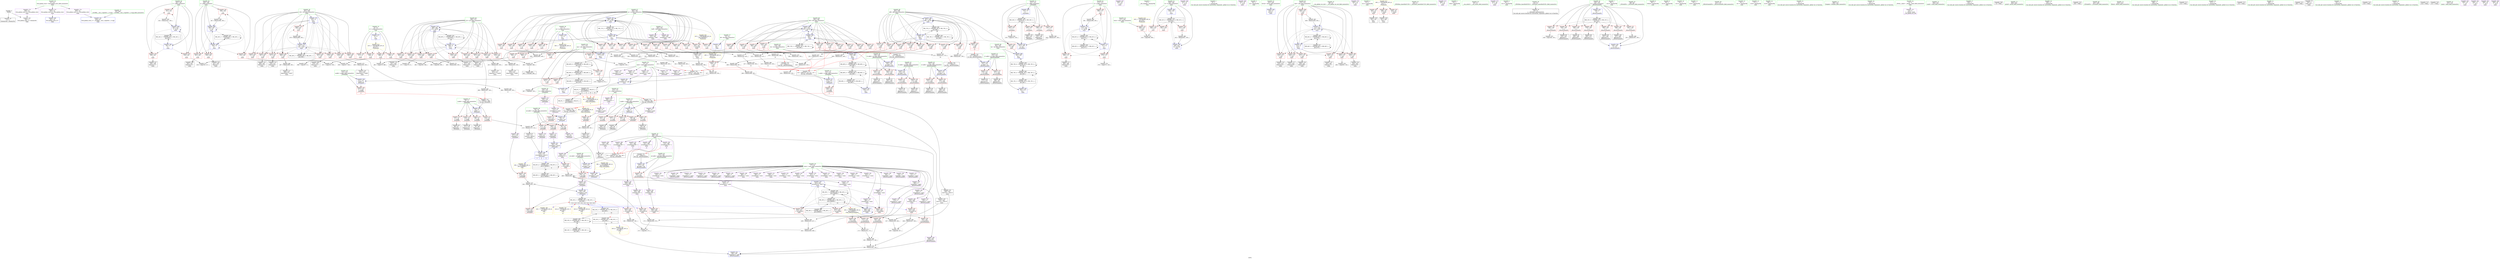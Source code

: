 digraph "SVFG" {
	label="SVFG";

	Node0x55f96824cc10 [shape=record,color=grey,label="{NodeID: 0\nNullPtr}"];
	Node0x55f96824cc10 -> Node0x55f96826f0b0[style=solid];
	Node0x55f96824cc10 -> Node0x55f96827fad0[style=solid];
	Node0x55f968290ca0 [shape=record,color=grey,label="{NodeID: 526\n368 = cmp(367, 9, )\n}"];
	Node0x55f9682809a0 [shape=record,color=blue,label="{NodeID: 360\n221\<--9\ni\<--\n_Z3SubiiPx\n}"];
	Node0x55f9682809a0 -> Node0x55f9682b6d80[style=dashed];
	Node0x55f96827c540 [shape=record,color=red,label="{NodeID: 277\n433\<--269\n\<--j22\nmain\n}"];
	Node0x55f96827c540 -> Node0x55f968278db0[style=solid];
	Node0x55f9682702f0 [shape=record,color=purple,label="{NodeID: 194\n198\<--195\narrayidx25\<--\n_Z6GetSumiiiiPx\n}"];
	Node0x55f9682702f0 -> Node0x55f968280590[style=solid];
	Node0x55f96826dda0 [shape=record,color=black,label="{NodeID: 111\n385\<--384\nidxprom35\<--\nmain\n}"];
	Node0x55f96824dcb0 [shape=record,color=green,label="{NodeID: 28\n15\<--16\nmatr\<--matr_field_insensitive\nGlob }"];
	Node0x55f96824dcb0 -> Node0x55f968272b70[style=solid];
	Node0x55f96824dcb0 -> Node0x55f968272c40[style=solid];
	Node0x55f96824dcb0 -> Node0x55f968272d10[style=solid];
	Node0x55f96824dcb0 -> Node0x55f968272de0[style=solid];
	Node0x55f96824dcb0 -> Node0x55f968272eb0[style=solid];
	Node0x55f96824dcb0 -> Node0x55f968272f80[style=solid];
	Node0x55f96824dcb0 -> Node0x55f968273050[style=solid];
	Node0x55f96824dcb0 -> Node0x55f968273120[style=solid];
	Node0x55f9682e0c90 [shape=record,color=black,label="{NodeID: 720\n127 = PHI(513, )\n3rd arg _Z6GetSumiiiiPx }"];
	Node0x55f9682e0c90 -> Node0x55f968280320[style=solid];
	Node0x55f9682ab170 [shape=record,color=black,label="{NodeID: 554\nMR_58V_2 = PHI(MR_58V_4, MR_58V_1, )\npts\{268 \}\n}"];
	Node0x55f9682ab170 -> Node0x55f9682811c0[style=dashed];
	Node0x55f968289a10 [shape=record,color=grey,label="{NodeID: 471\n465 = Binary(464, 203, )\n}"];
	Node0x55f968289a10 -> Node0x55f968281840[style=solid];
	Node0x55f968276340 [shape=record,color=blue,label="{NodeID: 388\n281\<--582\nby\<--\nmain\n}"];
	Node0x55f968276340 -> Node0x55f9682a6670[style=dashed];
	Node0x55f96827dc00 [shape=record,color=red,label="{NodeID: 305\n575\<--283\n\<--sz\nmain\n}"];
	Node0x55f96827dc00 -> Node0x55f96828fda0[style=solid];
	Node0x55f9682719b0 [shape=record,color=red,label="{NodeID: 222\n162\<--129\n\<--x1.addr\n_Z6GetSumiiiiPx\n}"];
	Node0x55f9682719b0 -> Node0x55f96826fd40[style=solid];
	Node0x55f968273460 [shape=record,color=purple,label="{NodeID: 139\n164\<--17\narrayidx6\<--sums\n_Z6GetSumiiiiPx\n}"];
	Node0x55f96826e340 [shape=record,color=green,label="{NodeID: 56\n261\<--262\ni\<--i_field_insensitive\nmain\n}"];
	Node0x55f96826e340 -> Node0x55f96827b360[style=solid];
	Node0x55f96826e340 -> Node0x55f96827b430[style=solid];
	Node0x55f96826e340 -> Node0x55f96827b500[style=solid];
	Node0x55f96826e340 -> Node0x55f968280db0[style=solid];
	Node0x55f96826e340 -> Node0x55f9682810f0[style=solid];
	Node0x55f9682790b0 [shape=record,color=grey,label="{NodeID: 499\n531 = Binary(530, 203, )\n|{<s0>13}}"];
	Node0x55f9682790b0:s0 -> Node0x55f9682e1740[style=solid,color=red];
	Node0x55f96827f2c0 [shape=record,color=red,label="{NodeID: 333\n545\<--544\n\<--arrayidx118\nmain\n}"];
	Node0x55f96827f2c0 -> Node0x55f968279e30[style=solid];
	Node0x55f96827af50 [shape=record,color=red,label="{NodeID: 250\n243\<--242\n\<--arrayidx2\n_Z3SubiiPx\n}"];
	Node0x55f96827af50 -> Node0x55f968279cb0[style=solid];
	Node0x55f968274b20 [shape=record,color=purple,label="{NodeID: 167\n302\<--29\n\<--.str.4\nmain\n}"];
	Node0x55f96826f790 [shape=record,color=black,label="{NodeID: 84\n103\<--102\nconv8\<--mul\n_Z3GetiiPx\n}"];
	Node0x55f96826f790 -> Node0x55f96827ff10[style=solid];
	Node0x55f96824c230 [shape=record,color=green,label="{NodeID: 1\n7\<--1\n__dso_handle\<--dummyObj\nGlob }"];
	Node0x55f968290e20 [shape=record,color=grey,label="{NodeID: 527\n371 = cmp(370, 9, )\n}"];
	Node0x55f968280a70 [shape=record,color=blue,label="{NodeID: 361\n242\<--244\narrayidx2\<--sub\n_Z3SubiiPx\n}"];
	Node0x55f968280a70 -> Node0x55f9682b7280[style=dashed];
	Node0x55f96827c610 [shape=record,color=red,label="{NodeID: 278\n450\<--269\n\<--j22\nmain\n}"];
	Node0x55f96827c610 -> Node0x55f968272760[style=solid];
	Node0x55f9682703c0 [shape=record,color=purple,label="{NodeID: 195\n242\<--239\narrayidx2\<--\n_Z3SubiiPx\n}"];
	Node0x55f9682703c0 -> Node0x55f96827af50[style=solid];
	Node0x55f9682703c0 -> Node0x55f968280a70[style=solid];
	Node0x55f96826de70 [shape=record,color=black,label="{NodeID: 112\n408\<--407\nidxprom48\<--sub47\nmain\n}"];
	Node0x55f96824dd80 [shape=record,color=green,label="{NodeID: 29\n17\<--18\nsums\<--sums_field_insensitive\nGlob }"];
	Node0x55f96824dd80 -> Node0x55f9682731f0[style=solid];
	Node0x55f96824dd80 -> Node0x55f9682732c0[style=solid];
	Node0x55f96824dd80 -> Node0x55f968273390[style=solid];
	Node0x55f96824dd80 -> Node0x55f968273460[style=solid];
	Node0x55f96824dd80 -> Node0x55f968273530[style=solid];
	Node0x55f96824dd80 -> Node0x55f968273600[style=solid];
	Node0x55f96824dd80 -> Node0x55f9682736d0[style=solid];
	Node0x55f96824dd80 -> Node0x55f9682737a0[style=solid];
	Node0x55f96824dd80 -> Node0x55f968273870[style=solid];
	Node0x55f96824dd80 -> Node0x55f968273940[style=solid];
	Node0x55f96824dd80 -> Node0x55f968273a10[style=solid];
	Node0x55f96824dd80 -> Node0x55f968273ae0[style=solid];
	Node0x55f96824dd80 -> Node0x55f968273bb0[style=solid];
	Node0x55f96824dd80 -> Node0x55f968273c80[style=solid];
	Node0x55f96824dd80 -> Node0x55f968273d50[style=solid];
	Node0x55f96824dd80 -> Node0x55f968273e20[style=solid];
	Node0x55f96824dd80 -> Node0x55f968273ef0[style=solid];
	Node0x55f96824dd80 -> Node0x55f968273fc0[style=solid];
	Node0x55f96824dd80 -> Node0x55f968274090[style=solid];
	Node0x55f96824dd80 -> Node0x55f968274160[style=solid];
	Node0x55f96824dd80 -> Node0x55f968274230[style=solid];
	Node0x55f96824dd80 -> Node0x55f968274300[style=solid];
	Node0x55f96824dd80 -> Node0x55f9682743d0[style=solid];
	Node0x55f96824dd80 -> Node0x55f9682744a0[style=solid];
	Node0x55f96824dd80 -> Node0x55f968274570[style=solid];
	Node0x55f96824dd80 -> Node0x55f968274640[style=solid];
	Node0x55f96824dd80 -> Node0x55f968274710[style=solid];
	Node0x55f9682e0dd0 [shape=record,color=black,label="{NodeID: 721\n128 = PHI(514, )\n4th arg _Z6GetSumiiiiPx }"];
	Node0x55f9682e0dd0 -> Node0x55f9682803f0[style=solid];
	Node0x55f9682ab670 [shape=record,color=black,label="{NodeID: 555\nMR_60V_2 = PHI(MR_60V_3, MR_60V_1, )\npts\{270 \}\n}"];
	Node0x55f9682ab670 -> Node0x55f968281290[style=dashed];
	Node0x55f9682ab670 -> Node0x55f9682ab670[style=dashed];
	Node0x55f968289b90 [shape=record,color=grey,label="{NodeID: 472\n510 = Binary(508, 509, )\n|{<s0>10}}"];
	Node0x55f968289b90:s0 -> Node0x55f9682e0b50[style=solid,color=red];
	Node0x55f968276410 [shape=record,color=blue,label="{NodeID: 389\n287\<--588\nj98\<--inc141\nmain\n}"];
	Node0x55f968276410 -> Node0x55f96827e690[style=dashed];
	Node0x55f968276410 -> Node0x55f96827e760[style=dashed];
	Node0x55f968276410 -> Node0x55f96827e830[style=dashed];
	Node0x55f968276410 -> Node0x55f96827e900[style=dashed];
	Node0x55f968276410 -> Node0x55f96827e9d0[style=dashed];
	Node0x55f968276410 -> Node0x55f96827eaa0[style=dashed];
	Node0x55f968276410 -> Node0x55f96827eb70[style=dashed];
	Node0x55f968276410 -> Node0x55f96827ec40[style=dashed];
	Node0x55f968276410 -> Node0x55f96827ed10[style=dashed];
	Node0x55f968276410 -> Node0x55f96827ede0[style=dashed];
	Node0x55f968276410 -> Node0x55f968276410[style=dashed];
	Node0x55f968276410 -> Node0x55f9682b9580[style=dashed];
	Node0x55f96827dcd0 [shape=record,color=red,label="{NodeID: 306\n578\<--283\n\<--sz\nmain\n}"];
	Node0x55f96827dcd0 -> Node0x55f9682761a0[style=solid];
	Node0x55f968271a80 [shape=record,color=red,label="{NodeID: 223\n184\<--129\n\<--x1.addr\n_Z6GetSumiiiiPx\n}"];
	Node0x55f968271a80 -> Node0x55f96826d240[style=solid];
	Node0x55f968273530 [shape=record,color=purple,label="{NodeID: 140\n167\<--17\narrayidx8\<--sums\n_Z6GetSumiiiiPx\n}"];
	Node0x55f96826e3d0 [shape=record,color=green,label="{NodeID: 57\n263\<--264\nbuff\<--buff_field_insensitive\nmain\n}"];
	Node0x55f96826e3d0 -> Node0x55f968275710[style=solid];
	Node0x55f96826e3d0 -> Node0x55f9682757e0[style=solid];
	Node0x55f968279230 [shape=record,color=grey,label="{NodeID: 500\n530 = Binary(528, 529, )\n}"];
	Node0x55f968279230 -> Node0x55f9682790b0[style=solid];
	Node0x55f96827f390 [shape=record,color=red,label="{NodeID: 334\n549\<--548\n\<--arrayidx119\nmain\n}"];
	Node0x55f96827f390 -> Node0x55f968288b10[style=solid];
	Node0x55f96827b020 [shape=record,color=red,label="{NodeID: 251\n309\<--257\n\<--tests\nmain\n}"];
	Node0x55f96827b020 -> Node0x55f9682906a0[style=solid];
	Node0x55f968274bf0 [shape=record,color=purple,label="{NodeID: 168\n312\<--31\n\<--.str.5\nmain\n}"];
	Node0x55f96826f860 [shape=record,color=black,label="{NodeID: 85\n108\<--107\nidxprom10\<--\n_Z3GetiiPx\n}"];
	Node0x55f968246f60 [shape=record,color=green,label="{NodeID: 2\n9\<--1\n\<--dummyObj\nCan only get source location for instruction, argument, global var or function.}"];
	Node0x55f9682bb390 [shape=record,color=yellow,style=double,label="{NodeID: 611\n8V_1 = ENCHI(MR_8V_0)\npts\{160000 \}\nFun[_Z3GetiiPx]}"];
	Node0x55f9682bb390 -> Node0x55f968271740[style=dashed];
	Node0x55f9682bb390 -> Node0x55f968271810[style=dashed];
	Node0x55f9682bb390 -> Node0x55f9682718e0[style=dashed];
	Node0x55f968290fa0 [shape=record,color=grey,label="{NodeID: 528\n233 = cmp(232, 150, )\n}"];
	Node0x55f968280b40 [shape=record,color=blue,label="{NodeID: 362\n221\<--248\ni\<--inc\n_Z3SubiiPx\n}"];
	Node0x55f968280b40 -> Node0x55f9682b6d80[style=dashed];
	Node0x55f96827c6e0 [shape=record,color=red,label="{NodeID: 279\n464\<--269\n\<--j22\nmain\n}"];
	Node0x55f96827c6e0 -> Node0x55f968289a10[style=solid];
	Node0x55f968270490 [shape=record,color=red,label="{NodeID: 196\n317\<--8\n\<--n\nmain\n}"];
	Node0x55f968270490 -> Node0x55f96828ff20[style=solid];
	Node0x55f96826df40 [shape=record,color=black,label="{NodeID: 113\n411\<--410\nidxprom50\<--\nmain\n}"];
	Node0x55f96824de50 [shape=record,color=green,label="{NodeID: 30\n41\<--45\nllvm.global_ctors\<--llvm.global_ctors_field_insensitive\nGlob }"];
	Node0x55f96824de50 -> Node0x55f968275000[style=solid];
	Node0x55f96824de50 -> Node0x55f968275100[style=solid];
	Node0x55f96824de50 -> Node0x55f968275200[style=solid];
	Node0x55f9682e0f10 [shape=record,color=black,label="{NodeID: 722\n71 = PHI(226, 396, )\n0th arg _Z3GetiiPx }"];
	Node0x55f9682e0f10 -> Node0x55f96827fbd0[style=solid];
	Node0x55f9682abb70 [shape=record,color=black,label="{NodeID: 556\nMR_62V_2 = PHI(MR_62V_3, MR_62V_1, )\npts\{272 \}\n}"];
	Node0x55f9682abb70 -> Node0x55f9682a7a70[style=dashed];
	Node0x55f9682abb70 -> Node0x55f9682abb70[style=dashed];
	Node0x55f968289d10 [shape=record,color=grey,label="{NodeID: 473\n172 = Binary(161, 171, )\n}"];
	Node0x55f968289d10 -> Node0x55f968278c30[style=solid];
	Node0x55f9682764e0 [shape=record,color=blue,label="{NodeID: 390\n285\<--593\ni93\<--inc144\nmain\n}"];
	Node0x55f9682764e0 -> Node0x55f96827de70[style=dashed];
	Node0x55f9682764e0 -> Node0x55f96827df40[style=dashed];
	Node0x55f9682764e0 -> Node0x55f96827e010[style=dashed];
	Node0x55f9682764e0 -> Node0x55f96827e0e0[style=dashed];
	Node0x55f9682764e0 -> Node0x55f96827e1b0[style=dashed];
	Node0x55f9682764e0 -> Node0x55f96827e280[style=dashed];
	Node0x55f9682764e0 -> Node0x55f96827e350[style=dashed];
	Node0x55f9682764e0 -> Node0x55f96827e420[style=dashed];
	Node0x55f9682764e0 -> Node0x55f96827e4f0[style=dashed];
	Node0x55f9682764e0 -> Node0x55f96827e5c0[style=dashed];
	Node0x55f9682764e0 -> Node0x55f968276000[style=dashed];
	Node0x55f9682764e0 -> Node0x55f9682764e0[style=dashed];
	Node0x55f9682764e0 -> Node0x55f9682ad970[style=dashed];
	Node0x55f96827dda0 [shape=record,color=red,label="{NodeID: 307\n597\<--283\n\<--sz\nmain\n}"];
	Node0x55f96827dda0 -> Node0x55f9682793b0[style=solid];
	Node0x55f968271b50 [shape=record,color=red,label="{NodeID: 224\n176\<--131\n\<--y1.addr\n_Z6GetSumiiiiPx\n}"];
	Node0x55f968271b50 -> Node0x55f968270080[style=solid];
	Node0x55f968273600 [shape=record,color=purple,label="{NodeID: 141\n170\<--17\narrayidx10\<--sums\n_Z6GetSumiiiiPx\n}"];
	Node0x55f968273600 -> Node0x55f96827a660[style=solid];
	Node0x55f96826e460 [shape=record,color=green,label="{NodeID: 58\n265\<--266\nj\<--j_field_insensitive\nmain\n}"];
	Node0x55f96826e460 -> Node0x55f96827b5d0[style=solid];
	Node0x55f96826e460 -> Node0x55f96827b6a0[style=solid];
	Node0x55f96826e460 -> Node0x55f96827b770[style=solid];
	Node0x55f96826e460 -> Node0x55f96827b840[style=solid];
	Node0x55f96826e460 -> Node0x55f968280e80[style=solid];
	Node0x55f96826e460 -> Node0x55f968281020[style=solid];
	Node0x55f9682793b0 [shape=record,color=grey,label="{NodeID: 501\n598 = Binary(597, 203, )\n}"];
	Node0x55f9682793b0 -> Node0x55f9682765b0[style=solid];
	Node0x55f96827f460 [shape=record,color=red,label="{NodeID: 335\n561\<--560\n\<--arrayidx126\nmain\n}"];
	Node0x55f96827f460 -> Node0x55f968278030[style=solid];
	Node0x55f96827b0f0 [shape=record,color=red,label="{NodeID: 252\n308\<--259\n\<--tt\nmain\n}"];
	Node0x55f96827b0f0 -> Node0x55f9682906a0[style=solid];
	Node0x55f968274cc0 [shape=record,color=purple,label="{NodeID: 169\n321\<--33\n\<--.str.6\nmain\n}"];
	Node0x55f96826f930 [shape=record,color=black,label="{NodeID: 86\n111\<--110\nidxprom12\<--\n_Z3GetiiPx\n}"];
	Node0x55f96824c6d0 [shape=record,color=green,label="{NodeID: 3\n19\<--1\n.str\<--dummyObj\nGlob }"];
	Node0x55f968291120 [shape=record,color=grey,label="{NodeID: 529\n365 = cmp(363, 364, )\n}"];
	Node0x55f968280c10 [shape=record,color=blue,label="{NodeID: 363\n255\<--9\nretval\<--\nmain\n}"];
	Node0x55f96827c7b0 [shape=record,color=red,label="{NodeID: 280\n375\<--271\n\<--u\nmain\n}"];
	Node0x55f96827c7b0 -> Node0x55f968290b20[style=solid];
	Node0x55f968270560 [shape=record,color=red,label="{NodeID: 197\n358\<--8\n\<--n\nmain\n}"];
	Node0x55f968270560 -> Node0x55f9682912a0[style=solid];
	Node0x55f96826e010 [shape=record,color=black,label="{NodeID: 114\n414\<--413\nidxprom52\<--\nmain\n}"];
	Node0x55f96824e300 [shape=record,color=green,label="{NodeID: 31\n46\<--47\n__cxx_global_var_init\<--__cxx_global_var_init_field_insensitive\n}"];
	Node0x55f9682e1120 [shape=record,color=black,label="{NodeID: 723\n72 = PHI(227, 398, )\n1st arg _Z3GetiiPx }"];
	Node0x55f9682e1120 -> Node0x55f96827fca0[style=solid];
	Node0x55f9682ac070 [shape=record,color=black,label="{NodeID: 557\nMR_64V_2 = PHI(MR_64V_3, MR_64V_1, )\npts\{276 \}\n}"];
	Node0x55f9682ac070 -> Node0x55f9682a7f70[style=dashed];
	Node0x55f9682ac070 -> Node0x55f9682ac070[style=dashed];
	Node0x55f968289e90 [shape=record,color=grey,label="{NodeID: 474\n588 = Binary(587, 203, )\n}"];
	Node0x55f968289e90 -> Node0x55f968276410[style=solid];
	Node0x55f9682765b0 [shape=record,color=blue,label="{NodeID: 391\n283\<--598\nsz\<--inc147\nmain\n}"];
	Node0x55f9682765b0 -> Node0x55f96827d240[style=dashed];
	Node0x55f9682765b0 -> Node0x55f96827d310[style=dashed];
	Node0x55f9682765b0 -> Node0x55f96827d3e0[style=dashed];
	Node0x55f9682765b0 -> Node0x55f96827d4b0[style=dashed];
	Node0x55f9682765b0 -> Node0x55f96827d580[style=dashed];
	Node0x55f9682765b0 -> Node0x55f96827d650[style=dashed];
	Node0x55f9682765b0 -> Node0x55f96827d720[style=dashed];
	Node0x55f9682765b0 -> Node0x55f96827d7f0[style=dashed];
	Node0x55f9682765b0 -> Node0x55f96827d8c0[style=dashed];
	Node0x55f9682765b0 -> Node0x55f96827d990[style=dashed];
	Node0x55f9682765b0 -> Node0x55f96827da60[style=dashed];
	Node0x55f9682765b0 -> Node0x55f96827db30[style=dashed];
	Node0x55f9682765b0 -> Node0x55f96827dc00[style=dashed];
	Node0x55f9682765b0 -> Node0x55f96827dcd0[style=dashed];
	Node0x55f9682765b0 -> Node0x55f96827dda0[style=dashed];
	Node0x55f9682765b0 -> Node0x55f9682765b0[style=dashed];
	Node0x55f9682765b0 -> Node0x55f9682ad470[style=dashed];
	Node0x55f96827de70 [shape=record,color=red,label="{NodeID: 308\n492\<--285\n\<--i93\nmain\n}"];
	Node0x55f96827de70 -> Node0x55f96828a910[style=solid];
	Node0x55f968271c20 [shape=record,color=red,label="{NodeID: 225\n187\<--131\n\<--y1.addr\n_Z6GetSumiiiiPx\n}"];
	Node0x55f968271c20 -> Node0x55f96826d310[style=solid];
	Node0x55f9682736d0 [shape=record,color=purple,label="{NodeID: 142\n175\<--17\narrayidx12\<--sums\n_Z6GetSumiiiiPx\n}"];
	Node0x55f96826e4f0 [shape=record,color=green,label="{NodeID: 59\n267\<--268\ni18\<--i18_field_insensitive\nmain\n}"];
	Node0x55f96826e4f0 -> Node0x55f96827b910[style=solid];
	Node0x55f96826e4f0 -> Node0x55f96827b9e0[style=solid];
	Node0x55f96826e4f0 -> Node0x55f96827bab0[style=solid];
	Node0x55f96826e4f0 -> Node0x55f96827bb80[style=solid];
	Node0x55f96826e4f0 -> Node0x55f96827bc50[style=solid];
	Node0x55f96826e4f0 -> Node0x55f96827bd20[style=solid];
	Node0x55f96826e4f0 -> Node0x55f96827bdf0[style=solid];
	Node0x55f96826e4f0 -> Node0x55f96827bec0[style=solid];
	Node0x55f96826e4f0 -> Node0x55f96827bf90[style=solid];
	Node0x55f96826e4f0 -> Node0x55f9682811c0[style=solid];
	Node0x55f96826e4f0 -> Node0x55f968281910[style=solid];
	Node0x55f968279530 [shape=record,color=grey,label="{NodeID: 502\n337 = Binary(329, 335, )\n}"];
	Node0x55f968279530 -> Node0x55f968280f50[style=solid];
	Node0x55f96827f530 [shape=record,color=red,label="{NodeID: 336\n564\<--563\n\<--arrayidx128\nmain\n}"];
	Node0x55f96827f530 -> Node0x55f96828aa90[style=solid];
	Node0x55f96827b1c0 [shape=record,color=red,label="{NodeID: 253\n601\<--259\n\<--tt\nmain\n}"];
	Node0x55f968274d90 [shape=record,color=purple,label="{NodeID: 170\n602\<--35\n\<--.str.7\nmain\n}"];
	Node0x55f96826fa00 [shape=record,color=black,label="{NodeID: 87\n116\<--115\nconv15\<--mul14\n_Z3GetiiPx\n}"];
	Node0x55f96826fa00 -> Node0x55f96827ffe0[style=solid];
	Node0x55f96824c760 [shape=record,color=green,label="{NodeID: 4\n21\<--1\n.str.1\<--dummyObj\nGlob }"];
	Node0x55f9682bb580 [shape=record,color=yellow,style=double,label="{NodeID: 613\n40V_1 = ENCHI(MR_40V_0)\npts\{1 \}\nFun[main]}"];
	Node0x55f9682bb580 -> Node0x55f968270be0[style=dashed];
	Node0x55f9682bb580 -> Node0x55f968270cb0[style=dashed];
	Node0x55f9682bb580 -> Node0x55f968270d80[style=dashed];
	Node0x55f9682912a0 [shape=record,color=grey,label="{NodeID: 530\n359 = cmp(357, 358, )\n}"];
	Node0x55f968280ce0 [shape=record,color=blue,label="{NodeID: 364\n259\<--203\ntt\<--\nmain\n}"];
	Node0x55f968280ce0 -> Node0x55f9682aa270[style=dashed];
	Node0x55f96827c880 [shape=record,color=red,label="{NodeID: 281\n384\<--271\n\<--u\nmain\n}"];
	Node0x55f96827c880 -> Node0x55f96826dda0[style=solid];
	Node0x55f968270630 [shape=record,color=red,label="{NodeID: 198\n480\<--8\n\<--n\nmain\n}"];
	Node0x55f968270630 -> Node0x55f96828fc20[style=solid];
	Node0x55f96826e0e0 [shape=record,color=black,label="{NodeID: 115\n418\<--417\nidxprom54\<--\nmain\n}"];
	Node0x55f96824e3d0 [shape=record,color=green,label="{NodeID: 32\n50\<--51\n_ZNSt8ios_base4InitC1Ev\<--_ZNSt8ios_base4InitC1Ev_field_insensitive\n}"];
	Node0x55f9682e12a0 [shape=record,color=black,label="{NodeID: 724\n73 = PHI(228, 399, )\n2nd arg _Z3GetiiPx }"];
	Node0x55f9682e12a0 -> Node0x55f96827fd70[style=solid];
	Node0x55f9682ac570 [shape=record,color=black,label="{NodeID: 558\nMR_66V_2 = PHI(MR_66V_4, MR_66V_1, )\npts\{278 \}\n}"];
	Node0x55f9682ac570 -> Node0x55f9682819e0[style=dashed];
	Node0x55f96828a010 [shape=record,color=grey,label="{NodeID: 475\n430 = Binary(429, 203, )\n}"];
	Node0x55f96828a010 -> Node0x55f968272350[style=solid];
	Node0x55f968276680 [shape=record,color=blue,label="{NodeID: 392\n259\<--622\ntt\<--inc158\nmain\n}"];
	Node0x55f968276680 -> Node0x55f9682aa270[style=dashed];
	Node0x55f96827df40 [shape=record,color=red,label="{NodeID: 309\n506\<--285\n\<--i93\nmain\n|{<s0>10}}"];
	Node0x55f96827df40:s0 -> Node0x55f9682e0860[style=solid,color=red];
	Node0x55f968271cf0 [shape=record,color=red,label="{NodeID: 226\n152\<--133\n\<--x2.addr\n_Z6GetSumiiiiPx\n}"];
	Node0x55f968271cf0 -> Node0x55f96826fad0[style=solid];
	Node0x55f9682737a0 [shape=record,color=purple,label="{NodeID: 143\n178\<--17\narrayidx14\<--sums\n_Z6GetSumiiiiPx\n}"];
	Node0x55f96826e580 [shape=record,color=green,label="{NodeID: 60\n269\<--270\nj22\<--j22_field_insensitive\nmain\n}"];
	Node0x55f96826e580 -> Node0x55f96827c060[style=solid];
	Node0x55f96826e580 -> Node0x55f96827c130[style=solid];
	Node0x55f96826e580 -> Node0x55f96827c200[style=solid];
	Node0x55f96826e580 -> Node0x55f96827c2d0[style=solid];
	Node0x55f96826e580 -> Node0x55f96827c3a0[style=solid];
	Node0x55f96826e580 -> Node0x55f96827c470[style=solid];
	Node0x55f96826e580 -> Node0x55f96827c540[style=solid];
	Node0x55f96826e580 -> Node0x55f96827c610[style=solid];
	Node0x55f96826e580 -> Node0x55f96827c6e0[style=solid];
	Node0x55f96826e580 -> Node0x55f968281290[style=solid];
	Node0x55f96826e580 -> Node0x55f968281840[style=solid];
	Node0x55f9682796b0 [shape=record,color=grey,label="{NodeID: 503\n335 = Binary(334, 336, )\n}"];
	Node0x55f9682796b0 -> Node0x55f968279530[style=solid];
	Node0x55f96827f600 [shape=record,color=blue,label="{NodeID: 337\n8\<--9\nn\<--\nGlob }"];
	Node0x55f96827f600 -> Node0x55f9682bb690[style=dashed];
	Node0x55f96827b290 [shape=record,color=red,label="{NodeID: 254\n621\<--259\n\<--tt\nmain\n}"];
	Node0x55f96827b290 -> Node0x55f9682781b0[style=solid];
	Node0x55f968274e60 [shape=record,color=purple,label="{NodeID: 171\n609\<--37\n\<--.str.8\nmain\n}"];
	Node0x55f96826fad0 [shape=record,color=black,label="{NodeID: 88\n153\<--152\nidxprom\<--\n_Z6GetSumiiiiPx\n}"];
	Node0x55f96824d380 [shape=record,color=green,label="{NodeID: 5\n23\<--1\nstdin\<--dummyObj\nGlob }"];
	Node0x55f9682bb690 [shape=record,color=yellow,style=double,label="{NodeID: 614\n42V_1 = ENCHI(MR_42V_0)\npts\{10 \}\nFun[main]}"];
	Node0x55f9682bb690 -> Node0x55f968270490[style=dashed];
	Node0x55f9682bb690 -> Node0x55f968270560[style=dashed];
	Node0x55f9682bb690 -> Node0x55f968270630[style=dashed];
	Node0x55f9682bb690 -> Node0x55f968270700[style=dashed];
	Node0x55f968280db0 [shape=record,color=blue,label="{NodeID: 365\n261\<--9\ni\<--\nmain\n}"];
	Node0x55f968280db0 -> Node0x55f96827b360[style=dashed];
	Node0x55f968280db0 -> Node0x55f96827b430[style=dashed];
	Node0x55f968280db0 -> Node0x55f96827b500[style=dashed];
	Node0x55f968280db0 -> Node0x55f9682810f0[style=dashed];
	Node0x55f968280db0 -> Node0x55f9682aa770[style=dashed];
	Node0x55f96827c950 [shape=record,color=red,label="{NodeID: 282\n390\<--271\n\<--u\nmain\n}"];
	Node0x55f96827c950 -> Node0x55f968278930[style=solid];
	Node0x55f968270700 [shape=record,color=red,label="{NodeID: 199\n495\<--8\n\<--n\nmain\n}"];
	Node0x55f968270700 -> Node0x55f968290220[style=solid];
	Node0x55f9682721b0 [shape=record,color=black,label="{NodeID: 116\n422\<--421\nidxprom57\<--sub56\nmain\n}"];
	Node0x55f96824e4a0 [shape=record,color=green,label="{NodeID: 33\n56\<--57\n__cxa_atexit\<--__cxa_atexit_field_insensitive\n}"];
	Node0x55f9682e1420 [shape=record,color=black,label="{NodeID: 725\n210 = PHI(516, 523, 527, 537, )\n0th arg _Z3SubiiPx }"];
	Node0x55f9682e1420 -> Node0x55f968280730[style=solid];
	Node0x55f9682bcf70 [shape=record,color=yellow,style=double,label="{NodeID: 642\n8V_1 = ENCHI(MR_8V_0)\npts\{160000 \}\nFun[_Z3SubiiPx]|{<s0>3}}"];
	Node0x55f9682bcf70:s0 -> Node0x55f9682bb390[style=dashed,color=red];
	Node0x55f9682aca70 [shape=record,color=black,label="{NodeID: 559\nMR_68V_2 = PHI(MR_68V_4, MR_68V_1, )\npts\{280 \}\n}"];
	Node0x55f9682aca70 -> Node0x55f968281ab0[style=dashed];
	Node0x55f96828a190 [shape=record,color=grey,label="{NodeID: 476\n194 = Binary(183, 193, )\n}"];
	Node0x55f96828a190 -> Node0x55f968280590[style=solid];
	Node0x55f96827e010 [shape=record,color=red,label="{NodeID: 310\n508\<--285\n\<--i93\nmain\n}"];
	Node0x55f96827e010 -> Node0x55f968289b90[style=solid];
	Node0x55f968271dc0 [shape=record,color=red,label="{NodeID: 227\n173\<--133\n\<--x2.addr\n_Z6GetSumiiiiPx\n}"];
	Node0x55f968271dc0 -> Node0x55f96826ffb0[style=solid];
	Node0x55f968273870 [shape=record,color=purple,label="{NodeID: 144\n181\<--17\narrayidx16\<--sums\n_Z6GetSumiiiiPx\n}"];
	Node0x55f968273870 -> Node0x55f96827a730[style=solid];
	Node0x55f96826e610 [shape=record,color=green,label="{NodeID: 61\n271\<--272\nu\<--u_field_insensitive\nmain\n}"];
	Node0x55f96826e610 -> Node0x55f96827c7b0[style=solid];
	Node0x55f96826e610 -> Node0x55f96827c880[style=solid];
	Node0x55f96826e610 -> Node0x55f96827c950[style=solid];
	Node0x55f96826e610 -> Node0x55f968281360[style=solid];
	Node0x55f96826e610 -> Node0x55f968281500[style=solid];
	Node0x55f968279830 [shape=record,color=grey,label="{NodeID: 504\n352 = Binary(351, 203, )\n}"];
	Node0x55f968279830 -> Node0x55f9682810f0[style=solid];
	Node0x55f96827f6d0 [shape=record,color=blue,label="{NodeID: 338\n11\<--9\nm\<--\nGlob }"];
	Node0x55f96827f6d0 -> Node0x55f9682bb770[style=dashed];
	Node0x55f96827b360 [shape=record,color=red,label="{NodeID: 255\n316\<--261\n\<--i\nmain\n}"];
	Node0x55f96827b360 -> Node0x55f96828ff20[style=solid];
	Node0x55f968274f30 [shape=record,color=purple,label="{NodeID: 172\n613\<--39\n\<--.str.9\nmain\n}"];
	Node0x55f96826fba0 [shape=record,color=black,label="{NodeID: 89\n156\<--155\nidxprom1\<--\n_Z6GetSumiiiiPx\n}"];
	Node0x55f96824d410 [shape=record,color=green,label="{NodeID: 6\n24\<--1\n.str.2\<--dummyObj\nGlob }"];
	Node0x55f9682bb770 [shape=record,color=yellow,style=double,label="{NodeID: 615\n44V_1 = ENCHI(MR_44V_0)\npts\{12 \}\nFun[main]}"];
	Node0x55f9682bb770 -> Node0x55f9682707d0[style=dashed];
	Node0x55f9682bb770 -> Node0x55f9682708a0[style=dashed];
	Node0x55f9682bb770 -> Node0x55f968270970[style=dashed];
	Node0x55f9682bb770 -> Node0x55f968270a40[style=dashed];
	Node0x55f968280e80 [shape=record,color=blue,label="{NodeID: 366\n265\<--9\nj\<--\nmain\n}"];
	Node0x55f968280e80 -> Node0x55f96827b5d0[style=dashed];
	Node0x55f968280e80 -> Node0x55f96827b6a0[style=dashed];
	Node0x55f968280e80 -> Node0x55f96827b770[style=dashed];
	Node0x55f968280e80 -> Node0x55f96827b840[style=dashed];
	Node0x55f968280e80 -> Node0x55f968280e80[style=dashed];
	Node0x55f968280e80 -> Node0x55f968281020[style=dashed];
	Node0x55f968280e80 -> Node0x55f9682aac70[style=dashed];
	Node0x55f96827ca20 [shape=record,color=red,label="{NodeID: 283\n403\<--275\n\<--u43\nmain\n}"];
	Node0x55f96827ca20 -> Node0x55f9682900a0[style=solid];
	Node0x55f9682707d0 [shape=record,color=red,label="{NodeID: 200\n326\<--11\n\<--m\nmain\n}"];
	Node0x55f9682707d0 -> Node0x55f9682909a0[style=solid];
	Node0x55f968272280 [shape=record,color=black,label="{NodeID: 117\n425\<--424\nidxprom59\<--\nmain\n}"];
	Node0x55f96824e570 [shape=record,color=green,label="{NodeID: 34\n55\<--61\n_ZNSt8ios_base4InitD1Ev\<--_ZNSt8ios_base4InitD1Ev_field_insensitive\n}"];
	Node0x55f96824e570 -> Node0x55f96826f280[style=solid];
	Node0x55f9682e1740 [shape=record,color=black,label="{NodeID: 726\n211 = PHI(517, 524, 531, 541, )\n1st arg _Z3SubiiPx }"];
	Node0x55f9682e1740 -> Node0x55f968280800[style=solid];
	Node0x55f9682bd050 [shape=record,color=yellow,style=double,label="{NodeID: 643\n38V_1 = ENCHI(MR_38V_0)\npts\{2200000 \}\nFun[_Z3SubiiPx]|{<s0>3}}"];
	Node0x55f9682bd050:s0 -> Node0x55f96827fe40[style=dashed,color=red];
	Node0x55f9682acf70 [shape=record,color=black,label="{NodeID: 560\nMR_70V_2 = PHI(MR_70V_4, MR_70V_1, )\npts\{282 \}\n}"];
	Node0x55f9682acf70 -> Node0x55f968281b80[style=dashed];
	Node0x55f96828a310 [shape=record,color=grey,label="{NodeID: 477\n536 = Binary(534, 535, )\n}"];
	Node0x55f96828a310 -> Node0x55f96828a490[style=solid];
	Node0x55f96827e0e0 [shape=record,color=red,label="{NodeID: 311\n516\<--285\n\<--i93\nmain\n|{<s0>11}}"];
	Node0x55f96827e0e0:s0 -> Node0x55f9682e1420[style=solid,color=red];
	Node0x55f968271e90 [shape=record,color=red,label="{NodeID: 228\n155\<--135\n\<--y2.addr\n_Z6GetSumiiiiPx\n}"];
	Node0x55f968271e90 -> Node0x55f96826fba0[style=solid];
	Node0x55f968273940 [shape=record,color=purple,label="{NodeID: 145\n186\<--17\narrayidx19\<--sums\n_Z6GetSumiiiiPx\n}"];
	Node0x55f96826e6a0 [shape=record,color=green,label="{NodeID: 62\n273\<--274\nt\<--t_field_insensitive\nmain\n}"];
	Node0x55f96826e6a0 -> Node0x55f9682758b0[style=solid];
	Node0x55f96826e6a0 -> Node0x55f968275980[style=solid];
	Node0x55f9682b6380 [shape=record,color=black,label="{NodeID: 588\nMR_22V_3 = PHI(MR_22V_4, MR_22V_2, )\npts\{140 \}\n}"];
	Node0x55f9682b6380 -> Node0x55f96827a020[style=dashed];
	Node0x55f9682b6380 -> Node0x55f96827a0b0[style=dashed];
	Node0x55f9682b6380 -> Node0x55f96827a180[style=dashed];
	Node0x55f9682b6380 -> Node0x55f96827a250[style=dashed];
	Node0x55f9682b6380 -> Node0x55f96827a320[style=dashed];
	Node0x55f9682b6380 -> Node0x55f96827a3f0[style=dashed];
	Node0x55f9682b6380 -> Node0x55f96827a4c0[style=dashed];
	Node0x55f9682b6380 -> Node0x55f968280660[style=dashed];
	Node0x55f9682799b0 [shape=record,color=grey,label="{NodeID: 505\n441 = Binary(428, 440, )\n}"];
	Node0x55f9682799b0 -> Node0x55f96828ad90[style=solid];
	Node0x55f96827f7d0 [shape=record,color=blue,label="{NodeID: 339\n13\<--9\nd0\<--\nGlob }"];
	Node0x55f96827f7d0 -> Node0x55f9682bb850[style=dashed];
	Node0x55f96827b430 [shape=record,color=red,label="{NodeID: 256\n338\<--261\n\<--i\nmain\n}"];
	Node0x55f96827b430 -> Node0x55f96826da60[style=solid];
	Node0x55f968275000 [shape=record,color=purple,label="{NodeID: 173\n642\<--41\nllvm.global_ctors_0\<--llvm.global_ctors\nGlob }"];
	Node0x55f968275000 -> Node0x55f96827f8d0[style=solid];
	Node0x55f96826fc70 [shape=record,color=black,label="{NodeID: 90\n159\<--158\nidxprom3\<--\n_Z6GetSumiiiiPx\n}"];
	Node0x55f96824cca0 [shape=record,color=green,label="{NodeID: 7\n26\<--1\n.str.3\<--dummyObj\nGlob }"];
	Node0x55f9682bb850 [shape=record,color=yellow,style=double,label="{NodeID: 616\n46V_1 = ENCHI(MR_46V_0)\npts\{14 \}\nFun[main]}"];
	Node0x55f9682bb850 -> Node0x55f968270b10[style=dashed];
	Node0x55f968280f50 [shape=record,color=blue,label="{NodeID: 367\n343\<--337\narrayidx14\<--add\nmain\n}"];
	Node0x55f968280f50 -> Node0x55f968280f50[style=dashed];
	Node0x55f968280f50 -> Node0x55f9682b0170[style=dashed];
	Node0x55f96827caf0 [shape=record,color=red,label="{NodeID: 284\n413\<--275\n\<--u43\nmain\n}"];
	Node0x55f96827caf0 -> Node0x55f96826e010[style=solid];
	Node0x55f9682708a0 [shape=record,color=red,label="{NodeID: 201\n364\<--11\n\<--m\nmain\n}"];
	Node0x55f9682708a0 -> Node0x55f968291120[style=solid];
	Node0x55f968272350 [shape=record,color=black,label="{NodeID: 118\n431\<--430\nidxprom63\<--sub62\nmain\n}"];
	Node0x55f96824e640 [shape=record,color=green,label="{NodeID: 35\n68\<--69\n_Z3GetiiPx\<--_Z3GetiiPx_field_insensitive\n}"];
	Node0x55f9682e1940 [shape=record,color=black,label="{NodeID: 727\n212 = PHI(518, 525, 532, 542, )\n2nd arg _Z3SubiiPx }"];
	Node0x55f9682e1940 -> Node0x55f9682808d0[style=solid];
	Node0x55f9682ad470 [shape=record,color=black,label="{NodeID: 561\nMR_72V_2 = PHI(MR_72V_4, MR_72V_1, )\npts\{284 \}\n}"];
	Node0x55f9682ad470 -> Node0x55f968281c50[style=dashed];
	Node0x55f96828a490 [shape=record,color=grey,label="{NodeID: 478\n537 = Binary(536, 203, )\n|{<s0>14}}"];
	Node0x55f96828a490:s0 -> Node0x55f9682e1420[style=solid,color=red];
	Node0x55f96827e1b0 [shape=record,color=red,label="{NodeID: 312\n520\<--285\n\<--i93\nmain\n}"];
	Node0x55f96827e1b0 -> Node0x55f96828b210[style=solid];
	Node0x55f968271f60 [shape=record,color=red,label="{NodeID: 229\n165\<--135\n\<--y2.addr\n_Z6GetSumiiiiPx\n}"];
	Node0x55f968271f60 -> Node0x55f96826fe10[style=solid];
	Node0x55f968273a10 [shape=record,color=purple,label="{NodeID: 146\n189\<--17\narrayidx21\<--sums\n_Z6GetSumiiiiPx\n}"];
	Node0x55f96826e730 [shape=record,color=green,label="{NodeID: 63\n275\<--276\nu43\<--u43_field_insensitive\nmain\n}"];
	Node0x55f96826e730 -> Node0x55f96827ca20[style=solid];
	Node0x55f96826e730 -> Node0x55f96827caf0[style=solid];
	Node0x55f96826e730 -> Node0x55f96827cbc0[style=solid];
	Node0x55f96826e730 -> Node0x55f96827cc90[style=solid];
	Node0x55f96826e730 -> Node0x55f96827cd60[style=solid];
	Node0x55f96826e730 -> Node0x55f96827ce30[style=solid];
	Node0x55f96826e730 -> Node0x55f96827cf00[style=solid];
	Node0x55f96826e730 -> Node0x55f9682815d0[style=solid];
	Node0x55f96826e730 -> Node0x55f968281770[style=solid];
	Node0x55f9682b6880 [shape=record,color=black,label="{NodeID: 589\nMR_24V_2 = PHI(MR_24V_3, MR_24V_1, )\npts\{290 \}\n|{|<s1>10}}"];
	Node0x55f9682b6880 -> Node0x55f968280590[style=dashed];
	Node0x55f9682b6880:s1 -> Node0x55f9682c1290[style=dashed,color=blue];
	Node0x55f968279b30 [shape=record,color=grey,label="{NodeID: 506\n347 = Binary(346, 203, )\n}"];
	Node0x55f968279b30 -> Node0x55f968281020[style=solid];
	Node0x55f96827f8d0 [shape=record,color=blue,label="{NodeID: 340\n642\<--42\nllvm.global_ctors_0\<--\nGlob }"];
	Node0x55f96827b500 [shape=record,color=red,label="{NodeID: 257\n351\<--261\n\<--i\nmain\n}"];
	Node0x55f96827b500 -> Node0x55f968279830[style=solid];
	Node0x55f968275100 [shape=record,color=purple,label="{NodeID: 174\n643\<--41\nllvm.global_ctors_1\<--llvm.global_ctors\nGlob }"];
	Node0x55f968275100 -> Node0x55f96827f9d0[style=solid];
	Node0x55f96826fd40 [shape=record,color=black,label="{NodeID: 91\n163\<--162\nidxprom5\<--\n_Z6GetSumiiiiPx\n}"];
	Node0x55f96824cd30 [shape=record,color=green,label="{NodeID: 8\n28\<--1\nstdout\<--dummyObj\nGlob }"];
	Node0x55f968281020 [shape=record,color=blue,label="{NodeID: 368\n265\<--347\nj\<--inc\nmain\n}"];
	Node0x55f968281020 -> Node0x55f96827b5d0[style=dashed];
	Node0x55f968281020 -> Node0x55f96827b6a0[style=dashed];
	Node0x55f968281020 -> Node0x55f96827b770[style=dashed];
	Node0x55f968281020 -> Node0x55f96827b840[style=dashed];
	Node0x55f968281020 -> Node0x55f968280e80[style=dashed];
	Node0x55f968281020 -> Node0x55f968281020[style=dashed];
	Node0x55f968281020 -> Node0x55f9682aac70[style=dashed];
	Node0x55f96827cbc0 [shape=record,color=red,label="{NodeID: 285\n424\<--275\n\<--u43\nmain\n}"];
	Node0x55f96827cbc0 -> Node0x55f968272280[style=solid];
	Node0x55f968270970 [shape=record,color=red,label="{NodeID: 202\n484\<--11\n\<--m\nmain\n}"];
	Node0x55f968270970 -> Node0x55f96828f7a0[style=solid];
	Node0x55f968272420 [shape=record,color=black,label="{NodeID: 119\n435\<--434\nidxprom66\<--sub65\nmain\n}"];
	Node0x55f96824e740 [shape=record,color=green,label="{NodeID: 36\n74\<--75\nx.addr\<--x.addr_field_insensitive\n_Z3GetiiPx\n}"];
	Node0x55f96824e740 -> Node0x55f968270e50[style=solid];
	Node0x55f96824e740 -> Node0x55f968270f20[style=solid];
	Node0x55f96824e740 -> Node0x55f968270ff0[style=solid];
	Node0x55f96824e740 -> Node0x55f9682710c0[style=solid];
	Node0x55f96824e740 -> Node0x55f96827fbd0[style=solid];
	Node0x55f9682ad970 [shape=record,color=black,label="{NodeID: 562\nMR_74V_2 = PHI(MR_74V_3, MR_74V_1, )\npts\{286 \}\n}"];
	Node0x55f9682ad970 -> Node0x55f968276000[style=dashed];
	Node0x55f9682ad970 -> Node0x55f9682ad970[style=dashed];
	Node0x55f96828a610 [shape=record,color=grey,label="{NodeID: 479\n593 = Binary(592, 203, )\n}"];
	Node0x55f96828a610 -> Node0x55f9682764e0[style=solid];
	Node0x55f96827e280 [shape=record,color=red,label="{NodeID: 313\n527\<--285\n\<--i93\nmain\n|{<s0>13}}"];
	Node0x55f96827e280:s0 -> Node0x55f9682e1420[style=solid,color=red];
	Node0x55f968272030 [shape=record,color=red,label="{NodeID: 230\n195\<--137\n\<--arr.addr\n_Z6GetSumiiiiPx\n}"];
	Node0x55f968272030 -> Node0x55f9682702f0[style=solid];
	Node0x55f968273ae0 [shape=record,color=purple,label="{NodeID: 147\n192\<--17\narrayidx23\<--sums\n_Z6GetSumiiiiPx\n}"];
	Node0x55f968273ae0 -> Node0x55f96827a800[style=solid];
	Node0x55f96826e7c0 [shape=record,color=green,label="{NodeID: 64\n277\<--278\nans\<--ans_field_insensitive\nmain\n}"];
	Node0x55f96826e7c0 -> Node0x55f96827cfd0[style=solid];
	Node0x55f96826e7c0 -> Node0x55f96827d0a0[style=solid];
	Node0x55f96826e7c0 -> Node0x55f96827d170[style=solid];
	Node0x55f96826e7c0 -> Node0x55f9682819e0[style=solid];
	Node0x55f96826e7c0 -> Node0x55f9682761a0[style=solid];
	Node0x55f9682b6d80 [shape=record,color=black,label="{NodeID: 590\nMR_34V_3 = PHI(MR_34V_4, MR_34V_2, )\npts\{222 \}\n}"];
	Node0x55f9682b6d80 -> Node0x55f96827ab40[style=dashed];
	Node0x55f9682b6d80 -> Node0x55f96827ac10[style=dashed];
	Node0x55f9682b6d80 -> Node0x55f96827ace0[style=dashed];
	Node0x55f9682b6d80 -> Node0x55f96827adb0[style=dashed];
	Node0x55f9682b6d80 -> Node0x55f968280b40[style=dashed];
	Node0x55f968279cb0 [shape=record,color=grey,label="{NodeID: 507\n244 = Binary(243, 238, )\n}"];
	Node0x55f968279cb0 -> Node0x55f968280a70[style=solid];
	Node0x55f96827f9d0 [shape=record,color=blue,label="{NodeID: 341\n643\<--43\nllvm.global_ctors_1\<--_GLOBAL__sub_I_stgatilov_1_0.cpp\nGlob }"];
	Node0x55f96827b5d0 [shape=record,color=red,label="{NodeID: 258\n325\<--265\n\<--j\nmain\n}"];
	Node0x55f96827b5d0 -> Node0x55f9682909a0[style=solid];
	Node0x55f968275200 [shape=record,color=purple,label="{NodeID: 175\n644\<--41\nllvm.global_ctors_2\<--llvm.global_ctors\nGlob }"];
	Node0x55f968275200 -> Node0x55f96827fad0[style=solid];
	Node0x55f96826fe10 [shape=record,color=black,label="{NodeID: 92\n166\<--165\nidxprom7\<--\n_Z6GetSumiiiiPx\n}"];
	Node0x55f96824cdc0 [shape=record,color=green,label="{NodeID: 9\n29\<--1\n.str.4\<--dummyObj\nGlob }"];
	Node0x55f9682bba10 [shape=record,color=yellow,style=double,label="{NodeID: 618\n50V_1 = ENCHI(MR_50V_0)\npts\{258 \}\nFun[main]}"];
	Node0x55f9682bba10 -> Node0x55f96827b020[style=dashed];
	Node0x55f9682a5270 [shape=record,color=black,label="{NodeID: 535\nMR_26V_3 = PHI(MR_26V_4, MR_26V_2, )\npts\{180000 \}\n|{|<s8>10}}"];
	Node0x55f9682a5270 -> Node0x55f96827ef80[style=dashed];
	Node0x55f9682a5270 -> Node0x55f96827f050[style=dashed];
	Node0x55f9682a5270 -> Node0x55f96827f120[style=dashed];
	Node0x55f9682a5270 -> Node0x55f968281430[style=dashed];
	Node0x55f9682a5270 -> Node0x55f9682816a0[style=dashed];
	Node0x55f9682a5270 -> Node0x55f9682a5270[style=dashed];
	Node0x55f9682a5270 -> Node0x55f9682a9870[style=dashed];
	Node0x55f9682a5270 -> Node0x55f9682aed70[style=dashed];
	Node0x55f9682a5270:s8 -> Node0x55f9682bafe0[style=dashed,color=red];
	Node0x55f9682810f0 [shape=record,color=blue,label="{NodeID: 369\n261\<--352\ni\<--inc16\nmain\n}"];
	Node0x55f9682810f0 -> Node0x55f96827b360[style=dashed];
	Node0x55f9682810f0 -> Node0x55f96827b430[style=dashed];
	Node0x55f9682810f0 -> Node0x55f96827b500[style=dashed];
	Node0x55f9682810f0 -> Node0x55f9682810f0[style=dashed];
	Node0x55f9682810f0 -> Node0x55f9682aa770[style=dashed];
	Node0x55f96827cc90 [shape=record,color=red,label="{NodeID: 286\n437\<--275\n\<--u43\nmain\n}"];
	Node0x55f96827cc90 -> Node0x55f9682724f0[style=solid];
	Node0x55f968270a40 [shape=record,color=red,label="{NodeID: 203\n503\<--11\n\<--m\nmain\n}"];
	Node0x55f968270a40 -> Node0x55f96828faa0[style=solid];
	Node0x55f9682724f0 [shape=record,color=black,label="{NodeID: 120\n438\<--437\nidxprom68\<--\nmain\n}"];
	Node0x55f96824e810 [shape=record,color=green,label="{NodeID: 37\n76\<--77\ny.addr\<--y.addr_field_insensitive\n_Z3GetiiPx\n}"];
	Node0x55f96824e810 -> Node0x55f968271190[style=solid];
	Node0x55f96824e810 -> Node0x55f968271260[style=solid];
	Node0x55f96824e810 -> Node0x55f968271330[style=solid];
	Node0x55f96824e810 -> Node0x55f968271400[style=solid];
	Node0x55f96824e810 -> Node0x55f96827fca0[style=solid];
	Node0x55f9682ade70 [shape=record,color=black,label="{NodeID: 563\nMR_76V_2 = PHI(MR_76V_3, MR_76V_1, )\npts\{288 \}\n}"];
	Node0x55f9682ade70 -> Node0x55f9682ade70[style=dashed];
	Node0x55f9682ade70 -> Node0x55f9682b9580[style=dashed];
	Node0x55f96828a790 [shape=record,color=grey,label="{NodeID: 480\n407 = Binary(406, 203, )\n}"];
	Node0x55f96828a790 -> Node0x55f96826de70[style=solid];
	Node0x55f96827e350 [shape=record,color=red,label="{NodeID: 314\n534\<--285\n\<--i93\nmain\n}"];
	Node0x55f96827e350 -> Node0x55f96828a310[style=solid];
	Node0x55f96827a020 [shape=record,color=red,label="{NodeID: 231\n148\<--139\n\<--u\n_Z6GetSumiiiiPx\n}"];
	Node0x55f96827a020 -> Node0x55f968290820[style=solid];
	Node0x55f968273bb0 [shape=record,color=purple,label="{NodeID: 148\n380\<--17\narrayidx32\<--sums\nmain\n}"];
	Node0x55f96826e850 [shape=record,color=green,label="{NodeID: 65\n279\<--280\nbx\<--bx_field_insensitive\nmain\n}"];
	Node0x55f96826e850 -> Node0x55f968281ab0[style=solid];
	Node0x55f96826e850 -> Node0x55f968276270[style=solid];
	Node0x55f9682b7280 [shape=record,color=black,label="{NodeID: 591\nMR_24V_2 = PHI(MR_24V_3, MR_24V_1, )\npts\{290 \}\n|{|<s2>11|<s3>12|<s4>13|<s5>14|<s6>14|<s7>14|<s8>14|<s9>14}}"];
	Node0x55f9682b7280 -> Node0x55f96827af50[style=dashed];
	Node0x55f9682b7280 -> Node0x55f968280a70[style=dashed];
	Node0x55f9682b7280:s2 -> Node0x55f9682c16b0[style=dashed,color=blue];
	Node0x55f9682b7280:s3 -> Node0x55f9682c1810[style=dashed,color=blue];
	Node0x55f9682b7280:s4 -> Node0x55f9682c1970[style=dashed,color=blue];
	Node0x55f9682b7280:s5 -> Node0x55f96827f2c0[style=dashed,color=blue];
	Node0x55f9682b7280:s6 -> Node0x55f96827f390[style=dashed,color=blue];
	Node0x55f9682b7280:s7 -> Node0x55f96827f460[style=dashed,color=blue];
	Node0x55f9682b7280:s8 -> Node0x55f96827f530[style=dashed,color=blue];
	Node0x55f9682b7280:s9 -> Node0x55f9682a7070[style=dashed,color=blue];
	Node0x55f968279e30 [shape=record,color=grey,label="{NodeID: 508\n546 = Binary(547, 545, )\n}"];
	Node0x55f968279e30 -> Node0x55f96828f920[style=solid];
	Node0x55f96827fad0 [shape=record,color=blue, style = dotted,label="{NodeID: 342\n644\<--3\nllvm.global_ctors_2\<--dummyVal\nGlob }"];
	Node0x55f96827b6a0 [shape=record,color=red,label="{NodeID: 259\n330\<--265\n\<--j\nmain\n}"];
	Node0x55f96827b6a0 -> Node0x55f96826d8c0[style=solid];
	Node0x55f968275300 [shape=record,color=purple,label="{NodeID: 176\n92\<--91\narrayidx3\<--\n_Z3GetiiPx\n}"];
	Node0x55f968275300 -> Node0x55f96827fe40[style=solid];
	Node0x55f96826fee0 [shape=record,color=black,label="{NodeID: 93\n169\<--168\nidxprom9\<--\n_Z6GetSumiiiiPx\n}"];
	Node0x55f96824cf90 [shape=record,color=green,label="{NodeID: 10\n31\<--1\n.str.5\<--dummyObj\nGlob }"];
	Node0x55f9682c1130 [shape=record,color=yellow,style=double,label="{NodeID: 702\n38V_2 = CSCHI(MR_38V_1)\npts\{2200000 \}\nCS[]}"];
	Node0x55f9682c1130 -> Node0x55f96827ae80[style=dashed];
	Node0x55f9682811c0 [shape=record,color=blue,label="{NodeID: 370\n267\<--9\ni18\<--\nmain\n}"];
	Node0x55f9682811c0 -> Node0x55f96827b910[style=dashed];
	Node0x55f9682811c0 -> Node0x55f96827b9e0[style=dashed];
	Node0x55f9682811c0 -> Node0x55f96827bab0[style=dashed];
	Node0x55f9682811c0 -> Node0x55f96827bb80[style=dashed];
	Node0x55f9682811c0 -> Node0x55f96827bc50[style=dashed];
	Node0x55f9682811c0 -> Node0x55f96827bd20[style=dashed];
	Node0x55f9682811c0 -> Node0x55f96827bdf0[style=dashed];
	Node0x55f9682811c0 -> Node0x55f96827bec0[style=dashed];
	Node0x55f9682811c0 -> Node0x55f96827bf90[style=dashed];
	Node0x55f9682811c0 -> Node0x55f968281910[style=dashed];
	Node0x55f9682811c0 -> Node0x55f9682ab170[style=dashed];
	Node0x55f96827cd60 [shape=record,color=red,label="{NodeID: 287\n442\<--275\n\<--u43\nmain\n}"];
	Node0x55f96827cd60 -> Node0x55f9682725c0[style=solid];
	Node0x55f968270b10 [shape=record,color=red,label="{NodeID: 204\n329\<--13\n\<--d0\nmain\n}"];
	Node0x55f968270b10 -> Node0x55f968279530[style=solid];
	Node0x55f9682725c0 [shape=record,color=black,label="{NodeID: 121\n443\<--442\nidxprom71\<--\nmain\n}"];
	Node0x55f96824e8e0 [shape=record,color=green,label="{NodeID: 38\n78\<--79\narr.addr\<--arr.addr_field_insensitive\n_Z3GetiiPx\n}"];
	Node0x55f96824e8e0 -> Node0x55f9682714d0[style=solid];
	Node0x55f96824e8e0 -> Node0x55f9682715a0[style=solid];
	Node0x55f96824e8e0 -> Node0x55f968271670[style=solid];
	Node0x55f96824e8e0 -> Node0x55f96827fd70[style=solid];
	Node0x55f9682ae370 [shape=record,color=black,label="{NodeID: 564\nMR_24V_2 = PHI(MR_24V_3, MR_24V_1, )\npts\{290 \}\n}"];
	Node0x55f9682ae370 -> Node0x55f9682ae370[style=dashed];
	Node0x55f9682ae370 -> Node0x55f9682b9a80[style=dashed];
	Node0x55f96828a910 [shape=record,color=grey,label="{NodeID: 481\n494 = Binary(492, 493, )\n}"];
	Node0x55f96828a910 -> Node0x55f968290220[style=solid];
	Node0x55f96827e420 [shape=record,color=red,label="{NodeID: 315\n550\<--285\n\<--i93\nmain\n}"];
	Node0x55f96827e420 -> Node0x55f968289410[style=solid];
	Node0x55f96827a0b0 [shape=record,color=red,label="{NodeID: 232\n158\<--139\n\<--u\n_Z6GetSumiiiiPx\n}"];
	Node0x55f96827a0b0 -> Node0x55f96826fc70[style=solid];
	Node0x55f968273c80 [shape=record,color=purple,label="{NodeID: 149\n383\<--17\narrayidx34\<--sums\nmain\n}"];
	Node0x55f96826e8e0 [shape=record,color=green,label="{NodeID: 66\n281\<--282\nby\<--by_field_insensitive\nmain\n}"];
	Node0x55f96826e8e0 -> Node0x55f968281b80[style=solid];
	Node0x55f96826e8e0 -> Node0x55f968276340[style=solid];
	Node0x55f96828f360 [shape=record,color=grey,label="{NodeID: 509\n248 = Binary(247, 203, )\n}"];
	Node0x55f96828f360 -> Node0x55f968280b40[style=solid];
	Node0x55f96827fbd0 [shape=record,color=blue,label="{NodeID: 343\n74\<--71\nx.addr\<--x\n_Z3GetiiPx\n}"];
	Node0x55f96827fbd0 -> Node0x55f968270e50[style=dashed];
	Node0x55f96827fbd0 -> Node0x55f968270f20[style=dashed];
	Node0x55f96827fbd0 -> Node0x55f968270ff0[style=dashed];
	Node0x55f96827fbd0 -> Node0x55f9682710c0[style=dashed];
	Node0x55f96827b770 [shape=record,color=red,label="{NodeID: 260\n341\<--265\n\<--j\nmain\n}"];
	Node0x55f96827b770 -> Node0x55f96826db30[style=solid];
	Node0x55f9682753d0 [shape=record,color=purple,label="{NodeID: 177\n105\<--104\narrayidx9\<--\n_Z3GetiiPx\n}"];
	Node0x55f9682753d0 -> Node0x55f96827ff10[style=solid];
	Node0x55f96826ffb0 [shape=record,color=black,label="{NodeID: 94\n174\<--173\nidxprom11\<--\n_Z6GetSumiiiiPx\n}"];
	Node0x55f96824d060 [shape=record,color=green,label="{NodeID: 11\n33\<--1\n.str.6\<--dummyObj\nGlob }"];
	Node0x55f9682c1290 [shape=record,color=yellow,style=double,label="{NodeID: 703\n24V_6 = CSCHI(MR_24V_5)\npts\{290 \}\nCS[]|{<s0>11}}"];
	Node0x55f9682c1290:s0 -> Node0x55f9682b7280[style=dashed,color=red];
	Node0x55f9682a5c70 [shape=record,color=black,label="{NodeID: 537\nMR_66V_6 = PHI(MR_66V_9, MR_66V_5, )\npts\{278 \}\n}"];
	Node0x55f9682a5c70 -> Node0x55f96827cfd0[style=dashed];
	Node0x55f9682a5c70 -> Node0x55f9682761a0[style=dashed];
	Node0x55f9682a5c70 -> Node0x55f9682a5c70[style=dashed];
	Node0x55f9682a5c70 -> Node0x55f9682a3f70[style=dashed];
	Node0x55f968281290 [shape=record,color=blue,label="{NodeID: 371\n269\<--9\nj22\<--\nmain\n}"];
	Node0x55f968281290 -> Node0x55f96827c060[style=dashed];
	Node0x55f968281290 -> Node0x55f96827c130[style=dashed];
	Node0x55f968281290 -> Node0x55f96827c200[style=dashed];
	Node0x55f968281290 -> Node0x55f96827c2d0[style=dashed];
	Node0x55f968281290 -> Node0x55f96827c3a0[style=dashed];
	Node0x55f968281290 -> Node0x55f96827c470[style=dashed];
	Node0x55f968281290 -> Node0x55f96827c540[style=dashed];
	Node0x55f968281290 -> Node0x55f96827c610[style=dashed];
	Node0x55f968281290 -> Node0x55f96827c6e0[style=dashed];
	Node0x55f968281290 -> Node0x55f968281290[style=dashed];
	Node0x55f968281290 -> Node0x55f968281840[style=dashed];
	Node0x55f968281290 -> Node0x55f9682ab670[style=dashed];
	Node0x55f96827ce30 [shape=record,color=red,label="{NodeID: 288\n453\<--275\n\<--u43\nmain\n}"];
	Node0x55f96827ce30 -> Node0x55f968272830[style=solid];
	Node0x55f968270be0 [shape=record,color=red,label="{NodeID: 205\n292\<--23\n\<--stdin\nmain\n}"];
	Node0x55f968270be0 -> Node0x55f96826d720[style=solid];
	Node0x55f968272690 [shape=record,color=black,label="{NodeID: 122\n448\<--447\nidxprom74\<--\nmain\n}"];
	Node0x55f96824e9b0 [shape=record,color=green,label="{NodeID: 39\n121\<--122\n_Z6GetSumiiiiPx\<--_Z6GetSumiiiiPx_field_insensitive\n}"];
	Node0x55f9682ae870 [shape=record,color=black,label="{NodeID: 565\nMR_8V_2 = PHI(MR_8V_3, MR_8V_1, )\npts\{160000 \}\n}"];
	Node0x55f9682ae870 -> Node0x55f9682b0170[style=dashed];
	Node0x55f96828aa90 [shape=record,color=grey,label="{NodeID: 482\n571 = Binary(564, 570, )\n}"];
	Node0x55f96828aa90 -> Node0x55f968290520[style=solid];
	Node0x55f96827e4f0 [shape=record,color=red,label="{NodeID: 316\n580\<--285\n\<--i93\nmain\n}"];
	Node0x55f96827e4f0 -> Node0x55f968276270[style=solid];
	Node0x55f96827a180 [shape=record,color=red,label="{NodeID: 233\n168\<--139\n\<--u\n_Z6GetSumiiiiPx\n}"];
	Node0x55f96827a180 -> Node0x55f96826fee0[style=solid];
	Node0x55f968273d50 [shape=record,color=purple,label="{NodeID: 150\n386\<--17\narrayidx36\<--sums\nmain\n}"];
	Node0x55f968273d50 -> Node0x55f968281430[style=solid];
	Node0x55f96826e970 [shape=record,color=green,label="{NodeID: 67\n283\<--284\nsz\<--sz_field_insensitive\nmain\n}"];
	Node0x55f96826e970 -> Node0x55f96827d240[style=solid];
	Node0x55f96826e970 -> Node0x55f96827d310[style=solid];
	Node0x55f96826e970 -> Node0x55f96827d3e0[style=solid];
	Node0x55f96826e970 -> Node0x55f96827d4b0[style=solid];
	Node0x55f96826e970 -> Node0x55f96827d580[style=solid];
	Node0x55f96826e970 -> Node0x55f96827d650[style=solid];
	Node0x55f96826e970 -> Node0x55f96827d720[style=solid];
	Node0x55f96826e970 -> Node0x55f96827d7f0[style=solid];
	Node0x55f96826e970 -> Node0x55f96827d8c0[style=solid];
	Node0x55f96826e970 -> Node0x55f96827d990[style=solid];
	Node0x55f96826e970 -> Node0x55f96827da60[style=solid];
	Node0x55f96826e970 -> Node0x55f96827db30[style=solid];
	Node0x55f96826e970 -> Node0x55f96827dc00[style=solid];
	Node0x55f96826e970 -> Node0x55f96827dcd0[style=solid];
	Node0x55f96826e970 -> Node0x55f96827dda0[style=solid];
	Node0x55f96826e970 -> Node0x55f968281c50[style=solid];
	Node0x55f96826e970 -> Node0x55f9682765b0[style=solid];
	Node0x55f96828f4a0 [shape=record,color=grey,label="{NodeID: 510\n541 = Binary(540, 203, )\n|{<s0>14}}"];
	Node0x55f96828f4a0:s0 -> Node0x55f9682e1740[style=solid,color=red];
	Node0x55f96827fca0 [shape=record,color=blue,label="{NodeID: 344\n76\<--72\ny.addr\<--y\n_Z3GetiiPx\n}"];
	Node0x55f96827fca0 -> Node0x55f968271190[style=dashed];
	Node0x55f96827fca0 -> Node0x55f968271260[style=dashed];
	Node0x55f96827fca0 -> Node0x55f968271330[style=dashed];
	Node0x55f96827fca0 -> Node0x55f968271400[style=dashed];
	Node0x55f96827b840 [shape=record,color=red,label="{NodeID: 261\n346\<--265\n\<--j\nmain\n}"];
	Node0x55f96827b840 -> Node0x55f968279b30[style=solid];
	Node0x55f9682754a0 [shape=record,color=purple,label="{NodeID: 178\n118\<--117\narrayidx16\<--\n_Z3GetiiPx\n}"];
	Node0x55f9682754a0 -> Node0x55f96827ffe0[style=solid];
	Node0x55f968270080 [shape=record,color=black,label="{NodeID: 95\n177\<--176\nidxprom13\<--\n_Z6GetSumiiiiPx\n}"];
	Node0x55f96824bea0 [shape=record,color=green,label="{NodeID: 12\n35\<--1\n.str.7\<--dummyObj\nGlob }"];
	Node0x55f9682a6170 [shape=record,color=black,label="{NodeID: 538\nMR_68V_6 = PHI(MR_68V_9, MR_68V_5, )\npts\{280 \}\n}"];
	Node0x55f9682a6170 -> Node0x55f968276270[style=dashed];
	Node0x55f9682a6170 -> Node0x55f9682a6170[style=dashed];
	Node0x55f9682a6170 -> Node0x55f9682a4060[style=dashed];
	Node0x55f968281360 [shape=record,color=blue,label="{NodeID: 372\n271\<--9\nu\<--\nmain\n}"];
	Node0x55f968281360 -> Node0x55f96827c7b0[style=dashed];
	Node0x55f968281360 -> Node0x55f96827c880[style=dashed];
	Node0x55f968281360 -> Node0x55f96827c950[style=dashed];
	Node0x55f968281360 -> Node0x55f968281500[style=dashed];
	Node0x55f968281360 -> Node0x55f9682a7a70[style=dashed];
	Node0x55f96827cf00 [shape=record,color=red,label="{NodeID: 289\n458\<--275\n\<--u43\nmain\n}"];
	Node0x55f96827cf00 -> Node0x55f968288c90[style=solid];
	Node0x55f968270cb0 [shape=record,color=red,label="{NodeID: 206\n298\<--28\n\<--stdout\nmain\n}"];
	Node0x55f968270cb0 -> Node0x55f96826d7f0[style=solid];
	Node0x55f968272760 [shape=record,color=black,label="{NodeID: 123\n451\<--450\nidxprom76\<--\nmain\n}"];
	Node0x55f96824eab0 [shape=record,color=green,label="{NodeID: 40\n129\<--130\nx1.addr\<--x1.addr_field_insensitive\n_Z6GetSumiiiiPx\n}"];
	Node0x55f96824eab0 -> Node0x55f9682719b0[style=solid];
	Node0x55f96824eab0 -> Node0x55f968271a80[style=solid];
	Node0x55f96824eab0 -> Node0x55f9682800b0[style=solid];
	Node0x55f9682aed70 [shape=record,color=black,label="{NodeID: 566\nMR_26V_2 = PHI(MR_26V_3, MR_26V_1, )\npts\{180000 \}\n}"];
	Node0x55f9682aed70 -> Node0x55f9682a5270[style=dashed];
	Node0x55f96828ac10 [shape=record,color=grey,label="{NodeID: 483\n568 = Binary(566, 567, )\n}"];
	Node0x55f96828ac10 -> Node0x55f96828af10[style=solid];
	Node0x55f96827e5c0 [shape=record,color=red,label="{NodeID: 317\n592\<--285\n\<--i93\nmain\n}"];
	Node0x55f96827e5c0 -> Node0x55f96828a610[style=solid];
	Node0x55f96827a250 [shape=record,color=red,label="{NodeID: 234\n179\<--139\n\<--u\n_Z6GetSumiiiiPx\n}"];
	Node0x55f96827a250 -> Node0x55f96826d170[style=solid];
	Node0x55f968273e20 [shape=record,color=purple,label="{NodeID: 151\n409\<--17\narrayidx49\<--sums\nmain\n}"];
	Node0x55f96826ea00 [shape=record,color=green,label="{NodeID: 68\n285\<--286\ni93\<--i93_field_insensitive\nmain\n}"];
	Node0x55f96826ea00 -> Node0x55f96827de70[style=solid];
	Node0x55f96826ea00 -> Node0x55f96827df40[style=solid];
	Node0x55f96826ea00 -> Node0x55f96827e010[style=solid];
	Node0x55f96826ea00 -> Node0x55f96827e0e0[style=solid];
	Node0x55f96826ea00 -> Node0x55f96827e1b0[style=solid];
	Node0x55f96826ea00 -> Node0x55f96827e280[style=solid];
	Node0x55f96826ea00 -> Node0x55f96827e350[style=solid];
	Node0x55f96826ea00 -> Node0x55f96827e420[style=solid];
	Node0x55f96826ea00 -> Node0x55f96827e4f0[style=solid];
	Node0x55f96826ea00 -> Node0x55f96827e5c0[style=solid];
	Node0x55f96826ea00 -> Node0x55f968276000[style=solid];
	Node0x55f96826ea00 -> Node0x55f9682764e0[style=solid];
	Node0x55f96828f620 [shape=record,color=grey,label="{NodeID: 511\n540 = Binary(538, 539, )\n}"];
	Node0x55f96828f620 -> Node0x55f96828f4a0[style=solid];
	Node0x55f96827fd70 [shape=record,color=blue,label="{NodeID: 345\n78\<--73\narr.addr\<--arr\n_Z3GetiiPx\n}"];
	Node0x55f96827fd70 -> Node0x55f9682714d0[style=dashed];
	Node0x55f96827fd70 -> Node0x55f9682715a0[style=dashed];
	Node0x55f96827fd70 -> Node0x55f968271670[style=dashed];
	Node0x55f96827b910 [shape=record,color=red,label="{NodeID: 262\n357\<--267\n\<--i18\nmain\n}"];
	Node0x55f96827b910 -> Node0x55f9682912a0[style=solid];
	Node0x55f968275570 [shape=record,color=purple,label="{NodeID: 179\n228\<--219\narraydecay\<--t\n_Z3SubiiPx\n|{<s0>3}}"];
	Node0x55f968275570:s0 -> Node0x55f9682e12a0[style=solid,color=red];
	Node0x55f96826d170 [shape=record,color=black,label="{NodeID: 96\n180\<--179\nidxprom15\<--\n_Z6GetSumiiiiPx\n}"];
	Node0x55f96824bf70 [shape=record,color=green,label="{NodeID: 13\n37\<--1\n.str.8\<--dummyObj\nGlob }"];
	Node0x55f9682a6670 [shape=record,color=black,label="{NodeID: 539\nMR_70V_6 = PHI(MR_70V_9, MR_70V_5, )\npts\{282 \}\n}"];
	Node0x55f9682a6670 -> Node0x55f968276340[style=dashed];
	Node0x55f9682a6670 -> Node0x55f9682a6670[style=dashed];
	Node0x55f9682a6670 -> Node0x55f9682a4150[style=dashed];
	Node0x55f968281430 [shape=record,color=blue,label="{NodeID: 373\n386\<--388\narrayidx36\<--\nmain\n}"];
	Node0x55f968281430 -> Node0x55f968281430[style=dashed];
	Node0x55f968281430 -> Node0x55f9682a9870[style=dashed];
	Node0x55f96827cfd0 [shape=record,color=red,label="{NodeID: 290\n574\<--277\n\<--ans\nmain\n}"];
	Node0x55f96827cfd0 -> Node0x55f96828fda0[style=solid];
	Node0x55f968270d80 [shape=record,color=red,label="{NodeID: 207\n616\<--28\n\<--stdout\nmain\n}"];
	Node0x55f968272830 [shape=record,color=black,label="{NodeID: 124\n454\<--453\nidxprom78\<--\nmain\n}"];
	Node0x55f96824eb80 [shape=record,color=green,label="{NodeID: 41\n131\<--132\ny1.addr\<--y1.addr_field_insensitive\n_Z6GetSumiiiiPx\n}"];
	Node0x55f96824eb80 -> Node0x55f968271b50[style=solid];
	Node0x55f96824eb80 -> Node0x55f968271c20[style=solid];
	Node0x55f96824eb80 -> Node0x55f968280180[style=solid];
	Node0x55f9682af270 [shape=record,color=black,label="{NodeID: 567\nMR_83V_2 = PHI(MR_83V_3, MR_83V_1, )\npts\{2740000 \}\n}"];
	Node0x55f9682af270 -> Node0x55f9682a8970[style=dashed];
	Node0x55f9682af270 -> Node0x55f9682af270[style=dashed];
	Node0x55f96828ad90 [shape=record,color=grey,label="{NodeID: 484\n446 = Binary(441, 445, )\n}"];
	Node0x55f96828ad90 -> Node0x55f9682816a0[style=solid];
	Node0x55f96827e690 [shape=record,color=red,label="{NodeID: 318\n500\<--287\n\<--j98\nmain\n}"];
	Node0x55f96827e690 -> Node0x55f968288e10[style=solid];
	Node0x55f96827a320 [shape=record,color=red,label="{NodeID: 235\n190\<--139\n\<--u\n_Z6GetSumiiiiPx\n}"];
	Node0x55f96827a320 -> Node0x55f96826d3e0[style=solid];
	Node0x55f968273ef0 [shape=record,color=purple,label="{NodeID: 152\n412\<--17\narrayidx51\<--sums\nmain\n}"];
	Node0x55f96826ead0 [shape=record,color=green,label="{NodeID: 69\n287\<--288\nj98\<--j98_field_insensitive\nmain\n}"];
	Node0x55f96826ead0 -> Node0x55f96827e690[style=solid];
	Node0x55f96826ead0 -> Node0x55f96827e760[style=solid];
	Node0x55f96826ead0 -> Node0x55f96827e830[style=solid];
	Node0x55f96826ead0 -> Node0x55f96827e900[style=solid];
	Node0x55f96826ead0 -> Node0x55f96827e9d0[style=solid];
	Node0x55f96826ead0 -> Node0x55f96827eaa0[style=solid];
	Node0x55f96826ead0 -> Node0x55f96827eb70[style=solid];
	Node0x55f96826ead0 -> Node0x55f96827ec40[style=solid];
	Node0x55f96826ead0 -> Node0x55f96827ed10[style=solid];
	Node0x55f96826ead0 -> Node0x55f96827ede0[style=solid];
	Node0x55f96826ead0 -> Node0x55f9682760d0[style=solid];
	Node0x55f96826ead0 -> Node0x55f968276410[style=solid];
	Node0x55f96828f7a0 [shape=record,color=grey,label="{NodeID: 512\n485 = cmp(483, 484, )\n}"];
	Node0x55f96828f7a0 -> Node0x55f968288570[style=solid];
	Node0x55f96827fe40 [shape=record,color=blue,label="{NodeID: 346\n92\<--90\narrayidx3\<--conv\n_Z3GetiiPx\n}"];
	Node0x55f96827fe40 -> Node0x55f96827ff10[style=dashed];
	Node0x55f96827b9e0 [shape=record,color=red,label="{NodeID: 263\n367\<--267\n\<--i18\nmain\n}"];
	Node0x55f96827b9e0 -> Node0x55f968290ca0[style=solid];
	Node0x55f968275640 [shape=record,color=purple,label="{NodeID: 180\n237\<--219\narrayidx\<--t\n_Z3SubiiPx\n}"];
	Node0x55f968275640 -> Node0x55f96827ae80[style=solid];
	Node0x55f96826d240 [shape=record,color=black,label="{NodeID: 97\n185\<--184\nidxprom18\<--\n_Z6GetSumiiiiPx\n}"];
	Node0x55f96824c040 [shape=record,color=green,label="{NodeID: 14\n39\<--1\n.str.9\<--dummyObj\nGlob }"];
	Node0x55f9682c16b0 [shape=record,color=yellow,style=double,label="{NodeID: 706\n24V_7 = CSCHI(MR_24V_6)\npts\{290 \}\nCS[]|{<s0>12}}"];
	Node0x55f9682c16b0:s0 -> Node0x55f9682b7280[style=dashed,color=red];
	Node0x55f968281500 [shape=record,color=blue,label="{NodeID: 374\n271\<--391\nu\<--inc38\nmain\n}"];
	Node0x55f968281500 -> Node0x55f96827c7b0[style=dashed];
	Node0x55f968281500 -> Node0x55f96827c880[style=dashed];
	Node0x55f968281500 -> Node0x55f96827c950[style=dashed];
	Node0x55f968281500 -> Node0x55f968281500[style=dashed];
	Node0x55f968281500 -> Node0x55f9682a7a70[style=dashed];
	Node0x55f96827d0a0 [shape=record,color=red,label="{NodeID: 291\n606\<--277\n\<--ans\nmain\n}"];
	Node0x55f96827d0a0 -> Node0x55f9682903a0[style=solid];
	Node0x55f968270e50 [shape=record,color=red,label="{NodeID: 208\n83\<--74\n\<--x.addr\n_Z3GetiiPx\n}"];
	Node0x55f968270e50 -> Node0x55f96826f380[style=solid];
	Node0x55f968272900 [shape=record,color=black,label="{NodeID: 125\n556\<--555\nconv123\<--sub122\nmain\n}"];
	Node0x55f968272900 -> Node0x55f968288b10[style=solid];
	Node0x55f96824ec50 [shape=record,color=green,label="{NodeID: 42\n133\<--134\nx2.addr\<--x2.addr_field_insensitive\n_Z6GetSumiiiiPx\n}"];
	Node0x55f96824ec50 -> Node0x55f968271cf0[style=solid];
	Node0x55f96824ec50 -> Node0x55f968271dc0[style=solid];
	Node0x55f96824ec50 -> Node0x55f968280250[style=solid];
	Node0x55f96828af10 [shape=record,color=grey,label="{NodeID: 485\n569 = Binary(568, 203, )\n}"];
	Node0x55f96828af10 -> Node0x55f9682729d0[style=solid];
	Node0x55f96827e760 [shape=record,color=red,label="{NodeID: 319\n507\<--287\n\<--j98\nmain\n|{<s0>10}}"];
	Node0x55f96827e760:s0 -> Node0x55f9682e0a50[style=solid,color=red];
	Node0x55f96827a3f0 [shape=record,color=red,label="{NodeID: 236\n196\<--139\n\<--u\n_Z6GetSumiiiiPx\n}"];
	Node0x55f96827a3f0 -> Node0x55f96826d4b0[style=solid];
	Node0x55f968273fc0 [shape=record,color=purple,label="{NodeID: 153\n415\<--17\narrayidx53\<--sums\nmain\n}"];
	Node0x55f968273fc0 -> Node0x55f96827ef80[style=solid];
	Node0x55f96826eba0 [shape=record,color=green,label="{NodeID: 70\n289\<--290\ns\<--s_field_insensitive\nmain\n}"];
	Node0x55f96826eba0 -> Node0x55f968275a50[style=solid];
	Node0x55f96826eba0 -> Node0x55f968275b20[style=solid];
	Node0x55f96826eba0 -> Node0x55f968275bf0[style=solid];
	Node0x55f96826eba0 -> Node0x55f968275cc0[style=solid];
	Node0x55f96826eba0 -> Node0x55f968275d90[style=solid];
	Node0x55f96826eba0 -> Node0x55f968275e60[style=solid];
	Node0x55f96826eba0 -> Node0x55f968275f30[style=solid];
	Node0x55f96826eba0 -> Node0x55f968270150[style=solid];
	Node0x55f96826eba0 -> Node0x55f968270220[style=solid];
	Node0x55f96828f920 [shape=record,color=grey,label="{NodeID: 513\n558 = cmp(546, 557, )\n}"];
	Node0x55f96827ff10 [shape=record,color=blue,label="{NodeID: 347\n105\<--103\narrayidx9\<--conv8\n_Z3GetiiPx\n}"];
	Node0x55f96827ff10 -> Node0x55f96827ffe0[style=dashed];
	Node0x55f96827bab0 [shape=record,color=red,label="{NodeID: 264\n378\<--267\n\<--i18\nmain\n}"];
	Node0x55f96827bab0 -> Node0x55f96826dc00[style=solid];
	Node0x55f968275710 [shape=record,color=purple,label="{NodeID: 181\n320\<--263\narraydecay\<--buff\nmain\n}"];
	Node0x55f96826d310 [shape=record,color=black,label="{NodeID: 98\n188\<--187\nidxprom20\<--\n_Z6GetSumiiiiPx\n}"];
	Node0x55f96824c2f0 [shape=record,color=green,label="{NodeID: 15\n42\<--1\n\<--dummyObj\nCan only get source location for instruction, argument, global var or function.}"];
	Node0x55f9682c1810 [shape=record,color=yellow,style=double,label="{NodeID: 707\n24V_8 = CSCHI(MR_24V_7)\npts\{290 \}\nCS[]|{<s0>13}}"];
	Node0x55f9682c1810:s0 -> Node0x55f9682b7280[style=dashed,color=red];
	Node0x55f9682a7070 [shape=record,color=black,label="{NodeID: 541\nMR_24V_5 = PHI(MR_24V_10, MR_24V_4, )\npts\{290 \}\n|{|<s1>10}}"];
	Node0x55f9682a7070 -> Node0x55f9682b9a80[style=dashed];
	Node0x55f9682a7070:s1 -> Node0x55f9682b6880[style=dashed,color=red];
	Node0x55f9682815d0 [shape=record,color=blue,label="{NodeID: 375\n275\<--9\nu43\<--\nmain\n}"];
	Node0x55f9682815d0 -> Node0x55f96827ca20[style=dashed];
	Node0x55f9682815d0 -> Node0x55f96827caf0[style=dashed];
	Node0x55f9682815d0 -> Node0x55f96827cbc0[style=dashed];
	Node0x55f9682815d0 -> Node0x55f96827cc90[style=dashed];
	Node0x55f9682815d0 -> Node0x55f96827cd60[style=dashed];
	Node0x55f9682815d0 -> Node0x55f96827ce30[style=dashed];
	Node0x55f9682815d0 -> Node0x55f96827cf00[style=dashed];
	Node0x55f9682815d0 -> Node0x55f968281770[style=dashed];
	Node0x55f9682815d0 -> Node0x55f9682a7f70[style=dashed];
	Node0x55f96827d170 [shape=record,color=red,label="{NodeID: 292\n612\<--277\n\<--ans\nmain\n}"];
	Node0x55f968270f20 [shape=record,color=red,label="{NodeID: 209\n94\<--74\n\<--x.addr\n_Z3GetiiPx\n}"];
	Node0x55f968270f20 -> Node0x55f96826f5f0[style=solid];
	Node0x55f9682729d0 [shape=record,color=black,label="{NodeID: 126\n570\<--569\nconv132\<--sub131\nmain\n}"];
	Node0x55f9682729d0 -> Node0x55f96828aa90[style=solid];
	Node0x55f96824ed20 [shape=record,color=green,label="{NodeID: 43\n135\<--136\ny2.addr\<--y2.addr_field_insensitive\n_Z6GetSumiiiiPx\n}"];
	Node0x55f96824ed20 -> Node0x55f968271e90[style=solid];
	Node0x55f96824ed20 -> Node0x55f968271f60[style=solid];
	Node0x55f96824ed20 -> Node0x55f968280320[style=solid];
	Node0x55f96828b090 [shape=record,color=grey,label="{NodeID: 486\n523 = Binary(522, 203, )\n|{<s0>12}}"];
	Node0x55f96828b090:s0 -> Node0x55f9682e1420[style=solid,color=red];
	Node0x55f96827e830 [shape=record,color=red,label="{NodeID: 320\n511\<--287\n\<--j98\nmain\n}"];
	Node0x55f96827e830 -> Node0x55f9682784b0[style=solid];
	Node0x55f96827a4c0 [shape=record,color=red,label="{NodeID: 237\n201\<--139\n\<--u\n_Z6GetSumiiiiPx\n}"];
	Node0x55f96827a4c0 -> Node0x55f968289290[style=solid];
	Node0x55f968274090 [shape=record,color=purple,label="{NodeID: 154\n419\<--17\narrayidx55\<--sums\nmain\n}"];
	Node0x55f96826ec70 [shape=record,color=green,label="{NodeID: 71\n296\<--297\nfreopen\<--freopen_field_insensitive\n}"];
	Node0x55f96828faa0 [shape=record,color=grey,label="{NodeID: 514\n504 = cmp(502, 503, )\n}"];
	Node0x55f96827ffe0 [shape=record,color=blue,label="{NodeID: 348\n118\<--116\narrayidx16\<--conv15\n_Z3GetiiPx\n|{<s0>3|<s1>9|<s2>9}}"];
	Node0x55f96827ffe0:s0 -> Node0x55f9682c1130[style=dashed,color=blue];
	Node0x55f96827ffe0:s1 -> Node0x55f96827f1f0[style=dashed,color=blue];
	Node0x55f96827ffe0:s2 -> Node0x55f9682a8970[style=dashed,color=blue];
	Node0x55f96827bb80 [shape=record,color=red,label="{NodeID: 265\n395\<--267\n\<--i18\nmain\n}"];
	Node0x55f96827bb80 -> Node0x55f968288f90[style=solid];
	Node0x55f9682757e0 [shape=record,color=purple,label="{NodeID: 182\n332\<--263\narrayidx\<--buff\nmain\n}"];
	Node0x55f9682757e0 -> Node0x55f96827eeb0[style=solid];
	Node0x55f96826d3e0 [shape=record,color=black,label="{NodeID: 99\n191\<--190\nidxprom22\<--\n_Z6GetSumiiiiPx\n}"];
	Node0x55f96824c3c0 [shape=record,color=green,label="{NodeID: 16\n150\<--1\n\<--dummyObj\nCan only get source location for instruction, argument, global var or function.}"];
	Node0x55f9682c1970 [shape=record,color=yellow,style=double,label="{NodeID: 708\n24V_9 = CSCHI(MR_24V_8)\npts\{290 \}\nCS[]|{<s0>14}}"];
	Node0x55f9682c1970:s0 -> Node0x55f9682b7280[style=dashed,color=red];
	Node0x55f9682816a0 [shape=record,color=blue,label="{NodeID: 376\n455\<--446\narrayidx79\<--add73\nmain\n}"];
	Node0x55f9682816a0 -> Node0x55f96827ef80[style=dashed];
	Node0x55f9682816a0 -> Node0x55f96827f050[style=dashed];
	Node0x55f9682816a0 -> Node0x55f96827f120[style=dashed];
	Node0x55f9682816a0 -> Node0x55f9682816a0[style=dashed];
	Node0x55f9682816a0 -> Node0x55f9682a9870[style=dashed];
	Node0x55f96827d240 [shape=record,color=red,label="{NodeID: 293\n479\<--283\n\<--sz\nmain\n}"];
	Node0x55f96827d240 -> Node0x55f96828fc20[style=solid];
	Node0x55f968270ff0 [shape=record,color=red,label="{NodeID: 210\n101\<--74\n\<--x.addr\n_Z3GetiiPx\n}"];
	Node0x55f968270ff0 -> Node0x55f968278630[style=solid];
	Node0x55f968272aa0 [shape=record,color=purple,label="{NodeID: 127\n52\<--4\n\<--_ZStL8__ioinit\n__cxx_global_var_init\n}"];
	Node0x55f96824edf0 [shape=record,color=green,label="{NodeID: 44\n137\<--138\narr.addr\<--arr.addr_field_insensitive\n_Z6GetSumiiiiPx\n}"];
	Node0x55f96824edf0 -> Node0x55f968272030[style=solid];
	Node0x55f96824edf0 -> Node0x55f9682803f0[style=solid];
	Node0x55f9682b0170 [shape=record,color=black,label="{NodeID: 570\nMR_8V_3 = PHI(MR_8V_4, MR_8V_2, )\npts\{160000 \}\n|{|<s3>9|<s4>11|<s5>12|<s6>13|<s7>14}}"];
	Node0x55f9682b0170 -> Node0x55f968280f50[style=dashed];
	Node0x55f9682b0170 -> Node0x55f9682ae870[style=dashed];
	Node0x55f9682b0170 -> Node0x55f9682b0170[style=dashed];
	Node0x55f9682b0170:s3 -> Node0x55f9682bb390[style=dashed,color=red];
	Node0x55f9682b0170:s4 -> Node0x55f9682bcf70[style=dashed,color=red];
	Node0x55f9682b0170:s5 -> Node0x55f9682bcf70[style=dashed,color=red];
	Node0x55f9682b0170:s6 -> Node0x55f9682bcf70[style=dashed,color=red];
	Node0x55f9682b0170:s7 -> Node0x55f9682bcf70[style=dashed,color=red];
	Node0x55f96828b210 [shape=record,color=grey,label="{NodeID: 487\n522 = Binary(520, 521, )\n}"];
	Node0x55f96828b210 -> Node0x55f96828b090[style=solid];
	Node0x55f96827e900 [shape=record,color=red,label="{NodeID: 321\n517\<--287\n\<--j98\nmain\n|{<s0>11}}"];
	Node0x55f96827e900:s0 -> Node0x55f9682e1740[style=solid,color=red];
	Node0x55f96827a590 [shape=record,color=red,label="{NodeID: 238\n161\<--160\n\<--arrayidx4\n_Z6GetSumiiiiPx\n}"];
	Node0x55f96827a590 -> Node0x55f968289d10[style=solid];
	Node0x55f968274160 [shape=record,color=purple,label="{NodeID: 155\n423\<--17\narrayidx58\<--sums\nmain\n}"];
	Node0x55f96826ed40 [shape=record,color=green,label="{NodeID: 72\n304\<--305\nscanf\<--scanf_field_insensitive\n}"];
	Node0x55f9682b9580 [shape=record,color=black,label="{NodeID: 598\nMR_76V_4 = PHI(MR_76V_6, MR_76V_3, )\npts\{288 \}\n}"];
	Node0x55f9682b9580 -> Node0x55f9682760d0[style=dashed];
	Node0x55f9682b9580 -> Node0x55f9682ade70[style=dashed];
	Node0x55f9682b9580 -> Node0x55f9682b9580[style=dashed];
	Node0x55f96828fc20 [shape=record,color=grey,label="{NodeID: 515\n481 = cmp(479, 480, )\n}"];
	Node0x55f9682800b0 [shape=record,color=blue,label="{NodeID: 349\n129\<--124\nx1.addr\<--x1\n_Z6GetSumiiiiPx\n}"];
	Node0x55f9682800b0 -> Node0x55f9682719b0[style=dashed];
	Node0x55f9682800b0 -> Node0x55f968271a80[style=dashed];
	Node0x55f96827bc50 [shape=record,color=red,label="{NodeID: 266\n406\<--267\n\<--i18\nmain\n}"];
	Node0x55f96827bc50 -> Node0x55f96828a790[style=solid];
	Node0x55f9682758b0 [shape=record,color=purple,label="{NodeID: 183\n399\<--273\narraydecay42\<--t\nmain\n|{<s0>9}}"];
	Node0x55f9682758b0:s0 -> Node0x55f9682e12a0[style=solid,color=red];
	Node0x55f96826d4b0 [shape=record,color=black,label="{NodeID: 100\n197\<--196\nidxprom24\<--\n_Z6GetSumiiiiPx\n}"];
	Node0x55f96824c490 [shape=record,color=green,label="{NodeID: 17\n203\<--1\n\<--dummyObj\nCan only get source location for instruction, argument, global var or function.}"];
	Node0x55f9682dff10 [shape=record,color=black,label="{NodeID: 709\n53 = PHI()\n}"];
	Node0x55f9682a7a70 [shape=record,color=black,label="{NodeID: 543\nMR_62V_4 = PHI(MR_62V_8, MR_62V_3, )\npts\{272 \}\n}"];
	Node0x55f9682a7a70 -> Node0x55f968281360[style=dashed];
	Node0x55f9682a7a70 -> Node0x55f9682a7a70[style=dashed];
	Node0x55f9682a7a70 -> Node0x55f9682abb70[style=dashed];
	Node0x55f968288570 [shape=record,color=black,label="{NodeID: 460\n487 = PHI(488, 485, )\n}"];
	Node0x55f968281770 [shape=record,color=blue,label="{NodeID: 377\n275\<--459\nu43\<--inc81\nmain\n}"];
	Node0x55f968281770 -> Node0x55f96827ca20[style=dashed];
	Node0x55f968281770 -> Node0x55f96827caf0[style=dashed];
	Node0x55f968281770 -> Node0x55f96827cbc0[style=dashed];
	Node0x55f968281770 -> Node0x55f96827cc90[style=dashed];
	Node0x55f968281770 -> Node0x55f96827cd60[style=dashed];
	Node0x55f968281770 -> Node0x55f96827ce30[style=dashed];
	Node0x55f968281770 -> Node0x55f96827cf00[style=dashed];
	Node0x55f968281770 -> Node0x55f968281770[style=dashed];
	Node0x55f968281770 -> Node0x55f9682a7f70[style=dashed];
	Node0x55f96827d310 [shape=record,color=red,label="{NodeID: 294\n483\<--283\n\<--sz\nmain\n}"];
	Node0x55f96827d310 -> Node0x55f96828f7a0[style=solid];
	Node0x55f9682710c0 [shape=record,color=red,label="{NodeID: 211\n107\<--74\n\<--x.addr\n_Z3GetiiPx\n}"];
	Node0x55f9682710c0 -> Node0x55f96826f860[style=solid];
	Node0x55f968272b70 [shape=record,color=purple,label="{NodeID: 128\n85\<--15\narrayidx\<--matr\n_Z3GetiiPx\n}"];
	Node0x55f96824eec0 [shape=record,color=green,label="{NodeID: 45\n139\<--140\nu\<--u_field_insensitive\n_Z6GetSumiiiiPx\n}"];
	Node0x55f96824eec0 -> Node0x55f96827a020[style=solid];
	Node0x55f96824eec0 -> Node0x55f96827a0b0[style=solid];
	Node0x55f96824eec0 -> Node0x55f96827a180[style=solid];
	Node0x55f96824eec0 -> Node0x55f96827a250[style=solid];
	Node0x55f96824eec0 -> Node0x55f96827a320[style=solid];
	Node0x55f96824eec0 -> Node0x55f96827a3f0[style=solid];
	Node0x55f96824eec0 -> Node0x55f96827a4c0[style=solid];
	Node0x55f96824eec0 -> Node0x55f9682804c0[style=solid];
	Node0x55f96824eec0 -> Node0x55f968280660[style=solid];
	Node0x55f968278030 [shape=record,color=grey,label="{NodeID: 488\n562 = Binary(547, 561, )\n}"];
	Node0x55f968278030 -> Node0x55f968290520[style=solid];
	Node0x55f96827e9d0 [shape=record,color=red,label="{NodeID: 322\n524\<--287\n\<--j98\nmain\n|{<s0>12}}"];
	Node0x55f96827e9d0:s0 -> Node0x55f9682e1740[style=solid,color=red];
	Node0x55f96827a660 [shape=record,color=red,label="{NodeID: 239\n171\<--170\n\<--arrayidx10\n_Z6GetSumiiiiPx\n}"];
	Node0x55f96827a660 -> Node0x55f968289d10[style=solid];
	Node0x55f968274230 [shape=record,color=purple,label="{NodeID: 156\n426\<--17\narrayidx60\<--sums\nmain\n}"];
	Node0x55f968274230 -> Node0x55f96827f050[style=solid];
	Node0x55f96826ee10 [shape=record,color=green,label="{NodeID: 73\n604\<--605\nprintf\<--printf_field_insensitive\n}"];
	Node0x55f9682b9a80 [shape=record,color=black,label="{NodeID: 599\nMR_24V_4 = PHI(MR_24V_5, MR_24V_3, )\npts\{290 \}\n}"];
	Node0x55f9682b9a80 -> Node0x55f9682a7070[style=dashed];
	Node0x55f9682b9a80 -> Node0x55f9682ae370[style=dashed];
	Node0x55f9682b9a80 -> Node0x55f9682b9a80[style=dashed];
	Node0x55f96828fda0 [shape=record,color=grey,label="{NodeID: 516\n576 = cmp(574, 575, )\n}"];
	Node0x55f968280180 [shape=record,color=blue,label="{NodeID: 350\n131\<--125\ny1.addr\<--y1\n_Z6GetSumiiiiPx\n}"];
	Node0x55f968280180 -> Node0x55f968271b50[style=dashed];
	Node0x55f968280180 -> Node0x55f968271c20[style=dashed];
	Node0x55f96827bd20 [shape=record,color=red,label="{NodeID: 267\n417\<--267\n\<--i18\nmain\n}"];
	Node0x55f96827bd20 -> Node0x55f96826e0e0[style=solid];
	Node0x55f968275980 [shape=record,color=purple,label="{NodeID: 184\n444\<--273\narrayidx72\<--t\nmain\n}"];
	Node0x55f968275980 -> Node0x55f96827f1f0[style=solid];
	Node0x55f96826d580 [shape=record,color=black,label="{NodeID: 101\n236\<--235\nidxprom\<--\n_Z3SubiiPx\n}"];
	Node0x55f96824c560 [shape=record,color=green,label="{NodeID: 18\n336\<--1\n\<--dummyObj\nCan only get source location for instruction, argument, global var or function.}"];
	Node0x55f9682e01c0 [shape=record,color=black,label="{NodeID: 710\n303 = PHI()\n}"];
	Node0x55f9682a7f70 [shape=record,color=black,label="{NodeID: 544\nMR_64V_4 = PHI(MR_64V_5, MR_64V_3, )\npts\{276 \}\n}"];
	Node0x55f9682a7f70 -> Node0x55f9682815d0[style=dashed];
	Node0x55f9682a7f70 -> Node0x55f9682a7f70[style=dashed];
	Node0x55f9682a7f70 -> Node0x55f9682ac070[style=dashed];
	Node0x55f968288b10 [shape=record,color=grey,label="{NodeID: 461\n557 = Binary(549, 556, )\n}"];
	Node0x55f968288b10 -> Node0x55f96828f920[style=solid];
	Node0x55f968281840 [shape=record,color=blue,label="{NodeID: 378\n269\<--465\nj22\<--inc84\nmain\n}"];
	Node0x55f968281840 -> Node0x55f96827c060[style=dashed];
	Node0x55f968281840 -> Node0x55f96827c130[style=dashed];
	Node0x55f968281840 -> Node0x55f96827c200[style=dashed];
	Node0x55f968281840 -> Node0x55f96827c2d0[style=dashed];
	Node0x55f968281840 -> Node0x55f96827c3a0[style=dashed];
	Node0x55f968281840 -> Node0x55f96827c470[style=dashed];
	Node0x55f968281840 -> Node0x55f96827c540[style=dashed];
	Node0x55f968281840 -> Node0x55f96827c610[style=dashed];
	Node0x55f968281840 -> Node0x55f96827c6e0[style=dashed];
	Node0x55f968281840 -> Node0x55f968281290[style=dashed];
	Node0x55f968281840 -> Node0x55f968281840[style=dashed];
	Node0x55f968281840 -> Node0x55f9682ab670[style=dashed];
	Node0x55f96827d3e0 [shape=record,color=red,label="{NodeID: 295\n493\<--283\n\<--sz\nmain\n}"];
	Node0x55f96827d3e0 -> Node0x55f96828a910[style=solid];
	Node0x55f968271190 [shape=record,color=red,label="{NodeID: 212\n86\<--76\n\<--y.addr\n_Z3GetiiPx\n}"];
	Node0x55f968271190 -> Node0x55f96826f450[style=solid];
	Node0x55f968272c40 [shape=record,color=purple,label="{NodeID: 129\n88\<--15\narrayidx2\<--matr\n_Z3GetiiPx\n}"];
	Node0x55f968272c40 -> Node0x55f968271740[style=solid];
	Node0x55f96824ef90 [shape=record,color=green,label="{NodeID: 46\n207\<--208\n_Z3SubiiPx\<--_Z3SubiiPx_field_insensitive\n}"];
	Node0x55f9682781b0 [shape=record,color=grey,label="{NodeID: 489\n622 = Binary(621, 203, )\n}"];
	Node0x55f9682781b0 -> Node0x55f968276680[style=solid];
	Node0x55f96827eaa0 [shape=record,color=red,label="{NodeID: 323\n528\<--287\n\<--j98\nmain\n}"];
	Node0x55f96827eaa0 -> Node0x55f968279230[style=solid];
	Node0x55f96827a730 [shape=record,color=red,label="{NodeID: 240\n182\<--181\n\<--arrayidx16\n_Z6GetSumiiiiPx\n}"];
	Node0x55f96827a730 -> Node0x55f968278c30[style=solid];
	Node0x55f968274300 [shape=record,color=purple,label="{NodeID: 157\n432\<--17\narrayidx64\<--sums\nmain\n}"];
	Node0x55f96826eee0 [shape=record,color=green,label="{NodeID: 74\n618\<--619\nfflush\<--fflush_field_insensitive\n}"];
	Node0x55f96828ff20 [shape=record,color=grey,label="{NodeID: 517\n318 = cmp(316, 317, )\n}"];
	Node0x55f968280250 [shape=record,color=blue,label="{NodeID: 351\n133\<--126\nx2.addr\<--x2\n_Z6GetSumiiiiPx\n}"];
	Node0x55f968280250 -> Node0x55f968271cf0[style=dashed];
	Node0x55f968280250 -> Node0x55f968271dc0[style=dashed];
	Node0x55f96827bdf0 [shape=record,color=red,label="{NodeID: 268\n429\<--267\n\<--i18\nmain\n}"];
	Node0x55f96827bdf0 -> Node0x55f96828a010[style=solid];
	Node0x55f968275a50 [shape=record,color=purple,label="{NodeID: 185\n514\<--289\narraydecay105\<--s\nmain\n|{<s0>10}}"];
	Node0x55f968275a50:s0 -> Node0x55f9682e0dd0[style=solid,color=red];
	Node0x55f96826d650 [shape=record,color=black,label="{NodeID: 102\n241\<--240\nidxprom1\<--\n_Z3SubiiPx\n}"];
	Node0x55f96824d560 [shape=record,color=green,label="{NodeID: 19\n388\<--1\n\<--dummyObj\nCan only get source location for instruction, argument, global var or function.}"];
	Node0x55f9682e0290 [shape=record,color=black,label="{NodeID: 711\n313 = PHI()\n}"];
	Node0x55f968288c90 [shape=record,color=grey,label="{NodeID: 462\n459 = Binary(458, 203, )\n}"];
	Node0x55f968288c90 -> Node0x55f968281770[style=solid];
	Node0x55f968281910 [shape=record,color=blue,label="{NodeID: 379\n267\<--470\ni18\<--inc87\nmain\n}"];
	Node0x55f968281910 -> Node0x55f96827b910[style=dashed];
	Node0x55f968281910 -> Node0x55f96827b9e0[style=dashed];
	Node0x55f968281910 -> Node0x55f96827bab0[style=dashed];
	Node0x55f968281910 -> Node0x55f96827bb80[style=dashed];
	Node0x55f968281910 -> Node0x55f96827bc50[style=dashed];
	Node0x55f968281910 -> Node0x55f96827bd20[style=dashed];
	Node0x55f968281910 -> Node0x55f96827bdf0[style=dashed];
	Node0x55f968281910 -> Node0x55f96827bec0[style=dashed];
	Node0x55f968281910 -> Node0x55f96827bf90[style=dashed];
	Node0x55f968281910 -> Node0x55f968281910[style=dashed];
	Node0x55f968281910 -> Node0x55f9682ab170[style=dashed];
	Node0x55f96827d4b0 [shape=record,color=red,label="{NodeID: 296\n501\<--283\n\<--sz\nmain\n}"];
	Node0x55f96827d4b0 -> Node0x55f968288e10[style=solid];
	Node0x55f968271260 [shape=record,color=red,label="{NodeID: 213\n97\<--76\n\<--y.addr\n_Z3GetiiPx\n}"];
	Node0x55f968271260 -> Node0x55f96826f6c0[style=solid];
	Node0x55f968272d10 [shape=record,color=purple,label="{NodeID: 130\n96\<--15\narrayidx5\<--matr\n_Z3GetiiPx\n}"];
	Node0x55f96824f090 [shape=record,color=green,label="{NodeID: 47\n213\<--214\nx.addr\<--x.addr_field_insensitive\n_Z3SubiiPx\n}"];
	Node0x55f96824f090 -> Node0x55f96827a8d0[style=solid];
	Node0x55f96824f090 -> Node0x55f968280730[style=solid];
	Node0x55f968278330 [shape=record,color=grey,label="{NodeID: 490\n566 = Binary(552, 565, )\n}"];
	Node0x55f968278330 -> Node0x55f96828ac10[style=solid];
	Node0x55f96827eb70 [shape=record,color=red,label="{NodeID: 324\n538\<--287\n\<--j98\nmain\n}"];
	Node0x55f96827eb70 -> Node0x55f96828f620[style=solid];
	Node0x55f96827a800 [shape=record,color=red,label="{NodeID: 241\n193\<--192\n\<--arrayidx23\n_Z6GetSumiiiiPx\n}"];
	Node0x55f96827a800 -> Node0x55f96828a190[style=solid];
	Node0x55f9682743d0 [shape=record,color=purple,label="{NodeID: 158\n436\<--17\narrayidx67\<--sums\nmain\n}"];
	Node0x55f96826efb0 [shape=record,color=green,label="{NodeID: 75\n43\<--638\n_GLOBAL__sub_I_stgatilov_1_0.cpp\<--_GLOBAL__sub_I_stgatilov_1_0.cpp_field_insensitive\n}"];
	Node0x55f96826efb0 -> Node0x55f96827f9d0[style=solid];
	Node0x55f9682900a0 [shape=record,color=grey,label="{NodeID: 518\n404 = cmp(403, 150, )\n}"];
	Node0x55f968280320 [shape=record,color=blue,label="{NodeID: 352\n135\<--127\ny2.addr\<--y2\n_Z6GetSumiiiiPx\n}"];
	Node0x55f968280320 -> Node0x55f968271e90[style=dashed];
	Node0x55f968280320 -> Node0x55f968271f60[style=dashed];
	Node0x55f96827bec0 [shape=record,color=red,label="{NodeID: 269\n447\<--267\n\<--i18\nmain\n}"];
	Node0x55f96827bec0 -> Node0x55f968272690[style=solid];
	Node0x55f968275b20 [shape=record,color=purple,label="{NodeID: 186\n518\<--289\narraydecay106\<--s\nmain\n|{<s0>11}}"];
	Node0x55f968275b20:s0 -> Node0x55f9682e1940[style=solid,color=red];
	Node0x55f96826d720 [shape=record,color=black,label="{NodeID: 103\n295\<--292\ncall\<--\nmain\n}"];
	Node0x55f96824d630 [shape=record,color=green,label="{NodeID: 20\n475\<--1\n\<--dummyObj\nCan only get source location for instruction, argument, global var or function.}"];
	Node0x55f9682e0360 [shape=record,color=black,label="{NodeID: 712\n322 = PHI()\n}"];
	Node0x55f9682a8970 [shape=record,color=black,label="{NodeID: 546\nMR_83V_4 = PHI(MR_83V_5, MR_83V_3, )\npts\{2740000 \}\n|{|<s2>9}}"];
	Node0x55f9682a8970 -> Node0x55f9682a8970[style=dashed];
	Node0x55f9682a8970 -> Node0x55f9682af270[style=dashed];
	Node0x55f9682a8970:s2 -> Node0x55f96827fe40[style=dashed,color=red];
	Node0x55f968288e10 [shape=record,color=grey,label="{NodeID: 463\n502 = Binary(500, 501, )\n}"];
	Node0x55f968288e10 -> Node0x55f96828faa0[style=solid];
	Node0x55f9682819e0 [shape=record,color=blue,label="{NodeID: 380\n277\<--9\nans\<--\nmain\n}"];
	Node0x55f9682819e0 -> Node0x55f9682a3f70[style=dashed];
	Node0x55f96827d580 [shape=record,color=red,label="{NodeID: 297\n509\<--283\n\<--sz\nmain\n}"];
	Node0x55f96827d580 -> Node0x55f968289b90[style=solid];
	Node0x55f968271330 [shape=record,color=red,label="{NodeID: 214\n110\<--76\n\<--y.addr\n_Z3GetiiPx\n}"];
	Node0x55f968271330 -> Node0x55f96826f930[style=solid];
	Node0x55f968272de0 [shape=record,color=purple,label="{NodeID: 131\n99\<--15\narrayidx7\<--matr\n_Z3GetiiPx\n}"];
	Node0x55f968272de0 -> Node0x55f968271810[style=solid];
	Node0x55f96824fc40 [shape=record,color=green,label="{NodeID: 48\n215\<--216\ny.addr\<--y.addr_field_insensitive\n_Z3SubiiPx\n}"];
	Node0x55f96824fc40 -> Node0x55f96827a9a0[style=solid];
	Node0x55f96824fc40 -> Node0x55f968280800[style=solid];
	Node0x55f9682784b0 [shape=record,color=grey,label="{NodeID: 491\n513 = Binary(511, 512, )\n|{<s0>10}}"];
	Node0x55f9682784b0:s0 -> Node0x55f9682e0c90[style=solid,color=red];
	Node0x55f96827ec40 [shape=record,color=red,label="{NodeID: 325\n565\<--287\n\<--j98\nmain\n}"];
	Node0x55f96827ec40 -> Node0x55f968278330[style=solid];
	Node0x55f96827a8d0 [shape=record,color=red,label="{NodeID: 242\n226\<--213\n\<--x.addr\n_Z3SubiiPx\n|{<s0>3}}"];
	Node0x55f96827a8d0:s0 -> Node0x55f9682e0f10[style=solid,color=red];
	Node0x55f9682744a0 [shape=record,color=purple,label="{NodeID: 159\n439\<--17\narrayidx69\<--sums\nmain\n}"];
	Node0x55f9682744a0 -> Node0x55f96827f120[style=solid];
	Node0x55f96826f0b0 [shape=record,color=black,label="{NodeID: 76\n2\<--3\ndummyVal\<--dummyVal\n}"];
	Node0x55f968290220 [shape=record,color=grey,label="{NodeID: 519\n496 = cmp(494, 495, )\n}"];
	Node0x55f9682803f0 [shape=record,color=blue,label="{NodeID: 353\n137\<--128\narr.addr\<--arr\n_Z6GetSumiiiiPx\n}"];
	Node0x55f9682803f0 -> Node0x55f968272030[style=dashed];
	Node0x55f96827bf90 [shape=record,color=red,label="{NodeID: 270\n469\<--267\n\<--i18\nmain\n}"];
	Node0x55f96827bf90 -> Node0x55f968289710[style=solid];
	Node0x55f968275bf0 [shape=record,color=purple,label="{NodeID: 187\n525\<--289\narraydecay109\<--s\nmain\n|{<s0>12}}"];
	Node0x55f968275bf0:s0 -> Node0x55f9682e1940[style=solid,color=red];
	Node0x55f96826d7f0 [shape=record,color=black,label="{NodeID: 104\n301\<--298\ncall1\<--\nmain\n}"];
	Node0x55f96824d700 [shape=record,color=green,label="{NodeID: 21\n488\<--1\n\<--dummyObj\nCan only get source location for instruction, argument, global var or function.}"];
	Node0x55f9682e0460 [shape=record,color=black,label="{NodeID: 713\n603 = PHI()\n}"];
	Node0x55f968288f90 [shape=record,color=grey,label="{NodeID: 464\n396 = Binary(395, 203, )\n|{<s0>9}}"];
	Node0x55f968288f90:s0 -> Node0x55f9682e0f10[style=solid,color=red];
	Node0x55f968281ab0 [shape=record,color=blue,label="{NodeID: 381\n279\<--475\nbx\<--\nmain\n}"];
	Node0x55f968281ab0 -> Node0x55f9682a4060[style=dashed];
	Node0x55f96827d650 [shape=record,color=red,label="{NodeID: 298\n512\<--283\n\<--sz\nmain\n}"];
	Node0x55f96827d650 -> Node0x55f9682784b0[style=solid];
	Node0x55f968271400 [shape=record,color=red,label="{NodeID: 215\n114\<--76\n\<--y.addr\n_Z3GetiiPx\n}"];
	Node0x55f968271400 -> Node0x55f968278ab0[style=solid];
	Node0x55f968272eb0 [shape=record,color=purple,label="{NodeID: 132\n109\<--15\narrayidx11\<--matr\n_Z3GetiiPx\n}"];
	Node0x55f96824fd10 [shape=record,color=green,label="{NodeID: 49\n217\<--218\narr.addr\<--arr.addr_field_insensitive\n_Z3SubiiPx\n}"];
	Node0x55f96824fd10 -> Node0x55f96827aa70[style=solid];
	Node0x55f96824fd10 -> Node0x55f9682808d0[style=solid];
	Node0x55f968278630 [shape=record,color=grey,label="{NodeID: 492\n102 = Binary(100, 101, )\n}"];
	Node0x55f968278630 -> Node0x55f96826f790[style=solid];
	Node0x55f96827ed10 [shape=record,color=red,label="{NodeID: 326\n582\<--287\n\<--j98\nmain\n}"];
	Node0x55f96827ed10 -> Node0x55f968276340[style=solid];
	Node0x55f96827a9a0 [shape=record,color=red,label="{NodeID: 243\n227\<--215\n\<--y.addr\n_Z3SubiiPx\n|{<s0>3}}"];
	Node0x55f96827a9a0:s0 -> Node0x55f9682e1120[style=solid,color=red];
	Node0x55f968274570 [shape=record,color=purple,label="{NodeID: 160\n449\<--17\narrayidx75\<--sums\nmain\n}"];
	Node0x55f96826f1b0 [shape=record,color=black,label="{NodeID: 77\n254\<--9\nmain_ret\<--\nmain\n}"];
	Node0x55f9682903a0 [shape=record,color=grey,label="{NodeID: 520\n607 = cmp(606, 150, )\n}"];
	Node0x55f9682804c0 [shape=record,color=blue,label="{NodeID: 354\n139\<--9\nu\<--\n_Z6GetSumiiiiPx\n}"];
	Node0x55f9682804c0 -> Node0x55f9682b6380[style=dashed];
	Node0x55f96827c060 [shape=record,color=red,label="{NodeID: 271\n363\<--269\n\<--j22\nmain\n}"];
	Node0x55f96827c060 -> Node0x55f968291120[style=solid];
	Node0x55f968275cc0 [shape=record,color=purple,label="{NodeID: 188\n532\<--289\narraydecay112\<--s\nmain\n|{<s0>13}}"];
	Node0x55f968275cc0:s0 -> Node0x55f9682e1940[style=solid,color=red];
	Node0x55f96826d8c0 [shape=record,color=black,label="{NodeID: 105\n331\<--330\nidxprom\<--\nmain\n}"];
	Node0x55f96824d7d0 [shape=record,color=green,label="{NodeID: 22\n547\<--1\n\<--dummyObj\nCan only get source location for instruction, argument, global var or function.}"];
	Node0x55f9682e0560 [shape=record,color=black,label="{NodeID: 714\n610 = PHI()\n}"];
	Node0x55f968289110 [shape=record,color=grey,label="{NodeID: 465\n398 = Binary(397, 203, )\n|{<s0>9}}"];
	Node0x55f968289110:s0 -> Node0x55f9682e1120[style=solid,color=red];
	Node0x55f968281b80 [shape=record,color=blue,label="{NodeID: 382\n281\<--475\nby\<--\nmain\n}"];
	Node0x55f968281b80 -> Node0x55f9682a4150[style=dashed];
	Node0x55f96827d720 [shape=record,color=red,label="{NodeID: 299\n521\<--283\n\<--sz\nmain\n}"];
	Node0x55f96827d720 -> Node0x55f96828b210[style=solid];
	Node0x55f9682714d0 [shape=record,color=red,label="{NodeID: 216\n91\<--78\n\<--arr.addr\n_Z3GetiiPx\n}"];
	Node0x55f9682714d0 -> Node0x55f968275300[style=solid];
	Node0x55f968272f80 [shape=record,color=purple,label="{NodeID: 133\n112\<--15\narrayidx13\<--matr\n_Z3GetiiPx\n}"];
	Node0x55f968272f80 -> Node0x55f9682718e0[style=solid];
	Node0x55f96824fde0 [shape=record,color=green,label="{NodeID: 50\n219\<--220\nt\<--t_field_insensitive\n_Z3SubiiPx\n}"];
	Node0x55f96824fde0 -> Node0x55f968275570[style=solid];
	Node0x55f96824fde0 -> Node0x55f968275640[style=solid];
	Node0x55f9682787b0 [shape=record,color=grey,label="{NodeID: 493\n428 = Binary(416, 427, )\n}"];
	Node0x55f9682787b0 -> Node0x55f9682799b0[style=solid];
	Node0x55f96827ede0 [shape=record,color=red,label="{NodeID: 327\n587\<--287\n\<--j98\nmain\n}"];
	Node0x55f96827ede0 -> Node0x55f968289e90[style=solid];
	Node0x55f96827aa70 [shape=record,color=red,label="{NodeID: 244\n239\<--217\n\<--arr.addr\n_Z3SubiiPx\n}"];
	Node0x55f96827aa70 -> Node0x55f9682703c0[style=solid];
	Node0x55f968274640 [shape=record,color=purple,label="{NodeID: 161\n452\<--17\narrayidx77\<--sums\nmain\n}"];
	Node0x55f96826f280 [shape=record,color=black,label="{NodeID: 78\n54\<--55\n\<--_ZNSt8ios_base4InitD1Ev\nCan only get source location for instruction, argument, global var or function.}"];
	Node0x55f968290520 [shape=record,color=grey,label="{NodeID: 521\n572 = cmp(562, 571, )\n}"];
	Node0x55f968280590 [shape=record,color=blue,label="{NodeID: 355\n198\<--194\narrayidx25\<--add\n_Z6GetSumiiiiPx\n}"];
	Node0x55f968280590 -> Node0x55f9682b6880[style=dashed];
	Node0x55f96827c130 [shape=record,color=red,label="{NodeID: 272\n370\<--269\n\<--j22\nmain\n}"];
	Node0x55f96827c130 -> Node0x55f968290e20[style=solid];
	Node0x55f968275d90 [shape=record,color=purple,label="{NodeID: 189\n542\<--289\narraydecay117\<--s\nmain\n|{<s0>14}}"];
	Node0x55f968275d90:s0 -> Node0x55f9682e1940[style=solid,color=red];
	Node0x55f96826d990 [shape=record,color=black,label="{NodeID: 106\n334\<--333\nconv\<--\nmain\n}"];
	Node0x55f96826d990 -> Node0x55f9682796b0[style=solid];
	Node0x55f96824d8a0 [shape=record,color=green,label="{NodeID: 23\n552\<--1\n\<--dummyObj\nCan only get source location for instruction, argument, global var or function.}"];
	Node0x55f9682e0660 [shape=record,color=black,label="{NodeID: 715\n614 = PHI()\n}"];
	Node0x55f9682a9870 [shape=record,color=black,label="{NodeID: 549\nMR_26V_7 = PHI(MR_26V_8, MR_26V_5, )\npts\{180000 \}\n}"];
	Node0x55f9682a9870 -> Node0x55f96827ef80[style=dashed];
	Node0x55f9682a9870 -> Node0x55f96827f050[style=dashed];
	Node0x55f9682a9870 -> Node0x55f96827f120[style=dashed];
	Node0x55f9682a9870 -> Node0x55f968281430[style=dashed];
	Node0x55f9682a9870 -> Node0x55f9682816a0[style=dashed];
	Node0x55f9682a9870 -> Node0x55f9682a5270[style=dashed];
	Node0x55f9682a9870 -> Node0x55f9682a9870[style=dashed];
	Node0x55f968289290 [shape=record,color=grey,label="{NodeID: 466\n202 = Binary(201, 203, )\n}"];
	Node0x55f968289290 -> Node0x55f968280660[style=solid];
	Node0x55f968281c50 [shape=record,color=blue,label="{NodeID: 383\n283\<--150\nsz\<--\nmain\n}"];
	Node0x55f968281c50 -> Node0x55f96827d240[style=dashed];
	Node0x55f968281c50 -> Node0x55f96827d310[style=dashed];
	Node0x55f968281c50 -> Node0x55f96827d3e0[style=dashed];
	Node0x55f968281c50 -> Node0x55f96827d4b0[style=dashed];
	Node0x55f968281c50 -> Node0x55f96827d580[style=dashed];
	Node0x55f968281c50 -> Node0x55f96827d650[style=dashed];
	Node0x55f968281c50 -> Node0x55f96827d720[style=dashed];
	Node0x55f968281c50 -> Node0x55f96827d7f0[style=dashed];
	Node0x55f968281c50 -> Node0x55f96827d8c0[style=dashed];
	Node0x55f968281c50 -> Node0x55f96827d990[style=dashed];
	Node0x55f968281c50 -> Node0x55f96827da60[style=dashed];
	Node0x55f968281c50 -> Node0x55f96827db30[style=dashed];
	Node0x55f968281c50 -> Node0x55f96827dc00[style=dashed];
	Node0x55f968281c50 -> Node0x55f96827dcd0[style=dashed];
	Node0x55f968281c50 -> Node0x55f96827dda0[style=dashed];
	Node0x55f968281c50 -> Node0x55f9682765b0[style=dashed];
	Node0x55f968281c50 -> Node0x55f9682ad470[style=dashed];
	Node0x55f96827d7f0 [shape=record,color=red,label="{NodeID: 300\n529\<--283\n\<--sz\nmain\n}"];
	Node0x55f96827d7f0 -> Node0x55f968279230[style=solid];
	Node0x55f9682715a0 [shape=record,color=red,label="{NodeID: 217\n104\<--78\n\<--arr.addr\n_Z3GetiiPx\n}"];
	Node0x55f9682715a0 -> Node0x55f9682753d0[style=solid];
	Node0x55f968273050 [shape=record,color=purple,label="{NodeID: 134\n340\<--15\narrayidx12\<--matr\nmain\n}"];
	Node0x55f96824feb0 [shape=record,color=green,label="{NodeID: 51\n221\<--222\ni\<--i_field_insensitive\n_Z3SubiiPx\n}"];
	Node0x55f96824feb0 -> Node0x55f96827ab40[style=solid];
	Node0x55f96824feb0 -> Node0x55f96827ac10[style=solid];
	Node0x55f96824feb0 -> Node0x55f96827ace0[style=solid];
	Node0x55f96824feb0 -> Node0x55f96827adb0[style=solid];
	Node0x55f96824feb0 -> Node0x55f9682809a0[style=solid];
	Node0x55f96824feb0 -> Node0x55f968280b40[style=solid];
	Node0x55f968278930 [shape=record,color=grey,label="{NodeID: 494\n391 = Binary(390, 203, )\n}"];
	Node0x55f968278930 -> Node0x55f968281500[style=solid];
	Node0x55f96827eeb0 [shape=record,color=red,label="{NodeID: 328\n333\<--332\n\<--arrayidx\nmain\n}"];
	Node0x55f96827eeb0 -> Node0x55f96826d990[style=solid];
	Node0x55f96827ab40 [shape=record,color=red,label="{NodeID: 245\n232\<--221\n\<--i\n_Z3SubiiPx\n}"];
	Node0x55f96827ab40 -> Node0x55f968290fa0[style=solid];
	Node0x55f968274710 [shape=record,color=purple,label="{NodeID: 162\n455\<--17\narrayidx79\<--sums\nmain\n}"];
	Node0x55f968274710 -> Node0x55f9682816a0[style=solid];
	Node0x55f96826f380 [shape=record,color=black,label="{NodeID: 79\n84\<--83\nidxprom\<--\n_Z3GetiiPx\n}"];
	Node0x55f9682906a0 [shape=record,color=grey,label="{NodeID: 522\n310 = cmp(308, 309, )\n}"];
	Node0x55f968280660 [shape=record,color=blue,label="{NodeID: 356\n139\<--202\nu\<--inc\n_Z6GetSumiiiiPx\n}"];
	Node0x55f968280660 -> Node0x55f9682b6380[style=dashed];
	Node0x55f96827c200 [shape=record,color=red,label="{NodeID: 273\n381\<--269\n\<--j22\nmain\n}"];
	Node0x55f96827c200 -> Node0x55f96826dcd0[style=solid];
	Node0x55f968275e60 [shape=record,color=purple,label="{NodeID: 190\n544\<--289\narrayidx118\<--s\nmain\n}"];
	Node0x55f968275e60 -> Node0x55f96827f2c0[style=solid];
	Node0x55f96826da60 [shape=record,color=black,label="{NodeID: 107\n339\<--338\nidxprom11\<--\nmain\n}"];
	Node0x55f96824d970 [shape=record,color=green,label="{NodeID: 24\n4\<--6\n_ZStL8__ioinit\<--_ZStL8__ioinit_field_insensitive\nGlob }"];
	Node0x55f96824d970 -> Node0x55f968272aa0[style=solid];
	Node0x55f9682e0760 [shape=record,color=black,label="{NodeID: 716\n617 = PHI()\n}"];
	Node0x55f968289410 [shape=record,color=grey,label="{NodeID: 467\n551 = Binary(552, 550, )\n}"];
	Node0x55f968289410 -> Node0x55f968289590[style=solid];
	Node0x55f968276000 [shape=record,color=blue,label="{NodeID: 384\n285\<--9\ni93\<--\nmain\n}"];
	Node0x55f968276000 -> Node0x55f96827de70[style=dashed];
	Node0x55f968276000 -> Node0x55f96827df40[style=dashed];
	Node0x55f968276000 -> Node0x55f96827e010[style=dashed];
	Node0x55f968276000 -> Node0x55f96827e0e0[style=dashed];
	Node0x55f968276000 -> Node0x55f96827e1b0[style=dashed];
	Node0x55f968276000 -> Node0x55f96827e280[style=dashed];
	Node0x55f968276000 -> Node0x55f96827e350[style=dashed];
	Node0x55f968276000 -> Node0x55f96827e420[style=dashed];
	Node0x55f968276000 -> Node0x55f96827e4f0[style=dashed];
	Node0x55f968276000 -> Node0x55f96827e5c0[style=dashed];
	Node0x55f968276000 -> Node0x55f968276000[style=dashed];
	Node0x55f968276000 -> Node0x55f9682764e0[style=dashed];
	Node0x55f968276000 -> Node0x55f9682ad970[style=dashed];
	Node0x55f96827d8c0 [shape=record,color=red,label="{NodeID: 301\n535\<--283\n\<--sz\nmain\n}"];
	Node0x55f96827d8c0 -> Node0x55f96828a310[style=solid];
	Node0x55f968271670 [shape=record,color=red,label="{NodeID: 218\n117\<--78\n\<--arr.addr\n_Z3GetiiPx\n}"];
	Node0x55f968271670 -> Node0x55f9682754a0[style=solid];
	Node0x55f968273120 [shape=record,color=purple,label="{NodeID: 135\n343\<--15\narrayidx14\<--matr\nmain\n}"];
	Node0x55f968273120 -> Node0x55f968280f50[style=solid];
	Node0x55f96824ff80 [shape=record,color=green,label="{NodeID: 52\n252\<--253\nmain\<--main_field_insensitive\n}"];
	Node0x55f9682a3f70 [shape=record,color=black,label="{NodeID: 578\nMR_66V_4 = PHI(MR_66V_5, MR_66V_3, )\npts\{278 \}\n}"];
	Node0x55f9682a3f70 -> Node0x55f96827d0a0[style=dashed];
	Node0x55f9682a3f70 -> Node0x55f96827d170[style=dashed];
	Node0x55f9682a3f70 -> Node0x55f9682a5c70[style=dashed];
	Node0x55f9682a3f70 -> Node0x55f9682ac570[style=dashed];
	Node0x55f9682a3f70 -> Node0x55f9682a3f70[style=dashed];
	Node0x55f968278ab0 [shape=record,color=grey,label="{NodeID: 495\n115 = Binary(113, 114, )\n}"];
	Node0x55f968278ab0 -> Node0x55f96826fa00[style=solid];
	Node0x55f96827ef80 [shape=record,color=red,label="{NodeID: 329\n416\<--415\n\<--arrayidx53\nmain\n}"];
	Node0x55f96827ef80 -> Node0x55f9682787b0[style=solid];
	Node0x55f96827ac10 [shape=record,color=red,label="{NodeID: 246\n235\<--221\n\<--i\n_Z3SubiiPx\n}"];
	Node0x55f96827ac10 -> Node0x55f96826d580[style=solid];
	Node0x55f9682747e0 [shape=record,color=purple,label="{NodeID: 163\n293\<--19\n\<--.str\nmain\n}"];
	Node0x55f96826f450 [shape=record,color=black,label="{NodeID: 80\n87\<--86\nidxprom1\<--\n_Z3GetiiPx\n}"];
	Node0x55f968290820 [shape=record,color=grey,label="{NodeID: 523\n149 = cmp(148, 150, )\n}"];
	Node0x55f968280730 [shape=record,color=blue,label="{NodeID: 357\n213\<--210\nx.addr\<--x\n_Z3SubiiPx\n}"];
	Node0x55f968280730 -> Node0x55f96827a8d0[style=dashed];
	Node0x55f96827c2d0 [shape=record,color=red,label="{NodeID: 274\n397\<--269\n\<--j22\nmain\n}"];
	Node0x55f96827c2d0 -> Node0x55f968289110[style=solid];
	Node0x55f968275f30 [shape=record,color=purple,label="{NodeID: 191\n548\<--289\narrayidx119\<--s\nmain\n}"];
	Node0x55f968275f30 -> Node0x55f96827f390[style=solid];
	Node0x55f96826db30 [shape=record,color=black,label="{NodeID: 108\n342\<--341\nidxprom13\<--\nmain\n}"];
	Node0x55f96824da40 [shape=record,color=green,label="{NodeID: 25\n8\<--10\nn\<--n_field_insensitive\nGlob }"];
	Node0x55f96824da40 -> Node0x55f968270490[style=solid];
	Node0x55f96824da40 -> Node0x55f968270560[style=solid];
	Node0x55f96824da40 -> Node0x55f968270630[style=solid];
	Node0x55f96824da40 -> Node0x55f968270700[style=solid];
	Node0x55f96824da40 -> Node0x55f96827f600[style=solid];
	Node0x55f9682e0860 [shape=record,color=black,label="{NodeID: 717\n124 = PHI(506, )\n0th arg _Z6GetSumiiiiPx }"];
	Node0x55f9682e0860 -> Node0x55f9682800b0[style=solid];
	Node0x55f9682aa270 [shape=record,color=black,label="{NodeID: 551\nMR_52V_3 = PHI(MR_52V_4, MR_52V_2, )\npts\{260 \}\n}"];
	Node0x55f9682aa270 -> Node0x55f96827b0f0[style=dashed];
	Node0x55f9682aa270 -> Node0x55f96827b1c0[style=dashed];
	Node0x55f9682aa270 -> Node0x55f96827b290[style=dashed];
	Node0x55f9682aa270 -> Node0x55f968276680[style=dashed];
	Node0x55f968289590 [shape=record,color=grey,label="{NodeID: 468\n554 = Binary(551, 553, )\n}"];
	Node0x55f968289590 -> Node0x55f968289890[style=solid];
	Node0x55f9682760d0 [shape=record,color=blue,label="{NodeID: 385\n287\<--9\nj98\<--\nmain\n}"];
	Node0x55f9682760d0 -> Node0x55f96827e690[style=dashed];
	Node0x55f9682760d0 -> Node0x55f96827e760[style=dashed];
	Node0x55f9682760d0 -> Node0x55f96827e830[style=dashed];
	Node0x55f9682760d0 -> Node0x55f96827e900[style=dashed];
	Node0x55f9682760d0 -> Node0x55f96827e9d0[style=dashed];
	Node0x55f9682760d0 -> Node0x55f96827eaa0[style=dashed];
	Node0x55f9682760d0 -> Node0x55f96827eb70[style=dashed];
	Node0x55f9682760d0 -> Node0x55f96827ec40[style=dashed];
	Node0x55f9682760d0 -> Node0x55f96827ed10[style=dashed];
	Node0x55f9682760d0 -> Node0x55f96827ede0[style=dashed];
	Node0x55f9682760d0 -> Node0x55f968276410[style=dashed];
	Node0x55f9682760d0 -> Node0x55f9682b9580[style=dashed];
	Node0x55f96827d990 [shape=record,color=red,label="{NodeID: 302\n539\<--283\n\<--sz\nmain\n}"];
	Node0x55f96827d990 -> Node0x55f96828f620[style=solid];
	Node0x55f968271740 [shape=record,color=red,label="{NodeID: 219\n89\<--88\n\<--arrayidx2\n_Z3GetiiPx\n}"];
	Node0x55f968271740 -> Node0x55f96826f520[style=solid];
	Node0x55f9682731f0 [shape=record,color=purple,label="{NodeID: 136\n154\<--17\narrayidx\<--sums\n_Z6GetSumiiiiPx\n}"];
	Node0x55f96826e190 [shape=record,color=green,label="{NodeID: 53\n255\<--256\nretval\<--retval_field_insensitive\nmain\n}"];
	Node0x55f96826e190 -> Node0x55f968280c10[style=solid];
	Node0x55f9682a4060 [shape=record,color=black,label="{NodeID: 579\nMR_68V_4 = PHI(MR_68V_5, MR_68V_3, )\npts\{280 \}\n}"];
	Node0x55f9682a4060 -> Node0x55f9682a6170[style=dashed];
	Node0x55f9682a4060 -> Node0x55f9682aca70[style=dashed];
	Node0x55f9682a4060 -> Node0x55f9682a4060[style=dashed];
	Node0x55f968278c30 [shape=record,color=grey,label="{NodeID: 496\n183 = Binary(172, 182, )\n}"];
	Node0x55f968278c30 -> Node0x55f96828a190[style=solid];
	Node0x55f96827f050 [shape=record,color=red,label="{NodeID: 330\n427\<--426\n\<--arrayidx60\nmain\n}"];
	Node0x55f96827f050 -> Node0x55f9682787b0[style=solid];
	Node0x55f96827ace0 [shape=record,color=red,label="{NodeID: 247\n240\<--221\n\<--i\n_Z3SubiiPx\n}"];
	Node0x55f96827ace0 -> Node0x55f96826d650[style=solid];
	Node0x55f9682748b0 [shape=record,color=purple,label="{NodeID: 164\n294\<--21\n\<--.str.1\nmain\n}"];
	Node0x55f96826f520 [shape=record,color=black,label="{NodeID: 81\n90\<--89\nconv\<--\n_Z3GetiiPx\n}"];
	Node0x55f96826f520 -> Node0x55f96827fe40[style=solid];
	Node0x55f9682bafe0 [shape=record,color=yellow,style=double,label="{NodeID: 607\n26V_1 = ENCHI(MR_26V_0)\npts\{180000 \}\nFun[_Z6GetSumiiiiPx]}"];
	Node0x55f9682bafe0 -> Node0x55f96827a590[style=dashed];
	Node0x55f9682bafe0 -> Node0x55f96827a660[style=dashed];
	Node0x55f9682bafe0 -> Node0x55f96827a730[style=dashed];
	Node0x55f9682bafe0 -> Node0x55f96827a800[style=dashed];
	Node0x55f9682909a0 [shape=record,color=grey,label="{NodeID: 524\n327 = cmp(325, 326, )\n}"];
	Node0x55f968280800 [shape=record,color=blue,label="{NodeID: 358\n215\<--211\ny.addr\<--y\n_Z3SubiiPx\n}"];
	Node0x55f968280800 -> Node0x55f96827a9a0[style=dashed];
	Node0x55f96827c3a0 [shape=record,color=red,label="{NodeID: 275\n410\<--269\n\<--j22\nmain\n}"];
	Node0x55f96827c3a0 -> Node0x55f96826df40[style=solid];
	Node0x55f968270150 [shape=record,color=purple,label="{NodeID: 192\n560\<--289\narrayidx126\<--s\nmain\n}"];
	Node0x55f968270150 -> Node0x55f96827f460[style=solid];
	Node0x55f96826dc00 [shape=record,color=black,label="{NodeID: 109\n379\<--378\nidxprom31\<--\nmain\n}"];
	Node0x55f96824db10 [shape=record,color=green,label="{NodeID: 26\n11\<--12\nm\<--m_field_insensitive\nGlob }"];
	Node0x55f96824db10 -> Node0x55f9682707d0[style=solid];
	Node0x55f96824db10 -> Node0x55f9682708a0[style=solid];
	Node0x55f96824db10 -> Node0x55f968270970[style=solid];
	Node0x55f96824db10 -> Node0x55f968270a40[style=solid];
	Node0x55f96824db10 -> Node0x55f96827f6d0[style=solid];
	Node0x55f9682e0a50 [shape=record,color=black,label="{NodeID: 718\n125 = PHI(507, )\n1st arg _Z6GetSumiiiiPx }"];
	Node0x55f9682e0a50 -> Node0x55f968280180[style=solid];
	Node0x55f9682bc8f0 [shape=record,color=yellow,style=double,label="{NodeID: 635\n81V_1 = ENCHI(MR_81V_0)\npts\{2640000 \}\nFun[main]}"];
	Node0x55f9682bc8f0 -> Node0x55f96827eeb0[style=dashed];
	Node0x55f9682aa770 [shape=record,color=black,label="{NodeID: 552\nMR_54V_2 = PHI(MR_54V_4, MR_54V_1, )\npts\{262 \}\n}"];
	Node0x55f9682aa770 -> Node0x55f968280db0[style=dashed];
	Node0x55f968289710 [shape=record,color=grey,label="{NodeID: 469\n470 = Binary(469, 203, )\n}"];
	Node0x55f968289710 -> Node0x55f968281910[style=solid];
	Node0x55f9682761a0 [shape=record,color=blue,label="{NodeID: 386\n277\<--578\nans\<--\nmain\n}"];
	Node0x55f9682761a0 -> Node0x55f9682a5c70[style=dashed];
	Node0x55f96827da60 [shape=record,color=red,label="{NodeID: 303\n553\<--283\n\<--sz\nmain\n}"];
	Node0x55f96827da60 -> Node0x55f968289590[style=solid];
	Node0x55f968271810 [shape=record,color=red,label="{NodeID: 220\n100\<--99\n\<--arrayidx7\n_Z3GetiiPx\n}"];
	Node0x55f968271810 -> Node0x55f968278630[style=solid];
	Node0x55f9682732c0 [shape=record,color=purple,label="{NodeID: 137\n157\<--17\narrayidx2\<--sums\n_Z6GetSumiiiiPx\n}"];
	Node0x55f96826e220 [shape=record,color=green,label="{NodeID: 54\n257\<--258\ntests\<--tests_field_insensitive\nmain\n}"];
	Node0x55f96826e220 -> Node0x55f96827b020[style=solid];
	Node0x55f9682a4150 [shape=record,color=black,label="{NodeID: 580\nMR_70V_4 = PHI(MR_70V_5, MR_70V_3, )\npts\{282 \}\n}"];
	Node0x55f9682a4150 -> Node0x55f9682a6670[style=dashed];
	Node0x55f9682a4150 -> Node0x55f9682acf70[style=dashed];
	Node0x55f9682a4150 -> Node0x55f9682a4150[style=dashed];
	Node0x55f968278db0 [shape=record,color=grey,label="{NodeID: 497\n434 = Binary(433, 203, )\n}"];
	Node0x55f968278db0 -> Node0x55f968272420[style=solid];
	Node0x55f96827f120 [shape=record,color=red,label="{NodeID: 331\n440\<--439\n\<--arrayidx69\nmain\n}"];
	Node0x55f96827f120 -> Node0x55f9682799b0[style=solid];
	Node0x55f96827adb0 [shape=record,color=red,label="{NodeID: 248\n247\<--221\n\<--i\n_Z3SubiiPx\n}"];
	Node0x55f96827adb0 -> Node0x55f96828f360[style=solid];
	Node0x55f968274980 [shape=record,color=purple,label="{NodeID: 165\n299\<--24\n\<--.str.2\nmain\n}"];
	Node0x55f96826f5f0 [shape=record,color=black,label="{NodeID: 82\n95\<--94\nidxprom4\<--\n_Z3GetiiPx\n}"];
	Node0x55f968290b20 [shape=record,color=grey,label="{NodeID: 525\n376 = cmp(375, 150, )\n}"];
	Node0x55f9682808d0 [shape=record,color=blue,label="{NodeID: 359\n217\<--212\narr.addr\<--arr\n_Z3SubiiPx\n}"];
	Node0x55f9682808d0 -> Node0x55f96827aa70[style=dashed];
	Node0x55f96827c470 [shape=record,color=red,label="{NodeID: 276\n420\<--269\n\<--j22\nmain\n}"];
	Node0x55f96827c470 -> Node0x55f968278f30[style=solid];
	Node0x55f968270220 [shape=record,color=purple,label="{NodeID: 193\n563\<--289\narrayidx128\<--s\nmain\n}"];
	Node0x55f968270220 -> Node0x55f96827f530[style=solid];
	Node0x55f96826dcd0 [shape=record,color=black,label="{NodeID: 110\n382\<--381\nidxprom33\<--\nmain\n}"];
	Node0x55f96824dbe0 [shape=record,color=green,label="{NodeID: 27\n13\<--14\nd0\<--d0_field_insensitive\nGlob }"];
	Node0x55f96824dbe0 -> Node0x55f968270b10[style=solid];
	Node0x55f96824dbe0 -> Node0x55f96827f7d0[style=solid];
	Node0x55f9682e0b50 [shape=record,color=black,label="{NodeID: 719\n126 = PHI(510, )\n2nd arg _Z6GetSumiiiiPx }"];
	Node0x55f9682e0b50 -> Node0x55f968280250[style=solid];
	Node0x55f9682aac70 [shape=record,color=black,label="{NodeID: 553\nMR_56V_2 = PHI(MR_56V_3, MR_56V_1, )\npts\{266 \}\n}"];
	Node0x55f9682aac70 -> Node0x55f968280e80[style=dashed];
	Node0x55f9682aac70 -> Node0x55f9682aac70[style=dashed];
	Node0x55f968289890 [shape=record,color=grey,label="{NodeID: 470\n555 = Binary(554, 203, )\n}"];
	Node0x55f968289890 -> Node0x55f968272900[style=solid];
	Node0x55f968276270 [shape=record,color=blue,label="{NodeID: 387\n279\<--580\nbx\<--\nmain\n}"];
	Node0x55f968276270 -> Node0x55f9682a6170[style=dashed];
	Node0x55f96827db30 [shape=record,color=red,label="{NodeID: 304\n567\<--283\n\<--sz\nmain\n}"];
	Node0x55f96827db30 -> Node0x55f96828ac10[style=solid];
	Node0x55f9682718e0 [shape=record,color=red,label="{NodeID: 221\n113\<--112\n\<--arrayidx13\n_Z3GetiiPx\n}"];
	Node0x55f9682718e0 -> Node0x55f968278ab0[style=solid];
	Node0x55f968273390 [shape=record,color=purple,label="{NodeID: 138\n160\<--17\narrayidx4\<--sums\n_Z6GetSumiiiiPx\n}"];
	Node0x55f968273390 -> Node0x55f96827a590[style=solid];
	Node0x55f96826e2b0 [shape=record,color=green,label="{NodeID: 55\n259\<--260\ntt\<--tt_field_insensitive\nmain\n}"];
	Node0x55f96826e2b0 -> Node0x55f96827b0f0[style=solid];
	Node0x55f96826e2b0 -> Node0x55f96827b1c0[style=solid];
	Node0x55f96826e2b0 -> Node0x55f96827b290[style=solid];
	Node0x55f96826e2b0 -> Node0x55f968280ce0[style=solid];
	Node0x55f96826e2b0 -> Node0x55f968276680[style=solid];
	Node0x55f968278f30 [shape=record,color=grey,label="{NodeID: 498\n421 = Binary(420, 203, )\n}"];
	Node0x55f968278f30 -> Node0x55f9682721b0[style=solid];
	Node0x55f96827f1f0 [shape=record,color=red,label="{NodeID: 332\n445\<--444\n\<--arrayidx72\nmain\n}"];
	Node0x55f96827f1f0 -> Node0x55f96828ad90[style=solid];
	Node0x55f96827ae80 [shape=record,color=red,label="{NodeID: 249\n238\<--237\n\<--arrayidx\n_Z3SubiiPx\n}"];
	Node0x55f96827ae80 -> Node0x55f968279cb0[style=solid];
	Node0x55f968274a50 [shape=record,color=purple,label="{NodeID: 166\n300\<--26\n\<--.str.3\nmain\n}"];
	Node0x55f96826f6c0 [shape=record,color=black,label="{NodeID: 83\n98\<--97\nidxprom6\<--\n_Z3GetiiPx\n}"];
}
